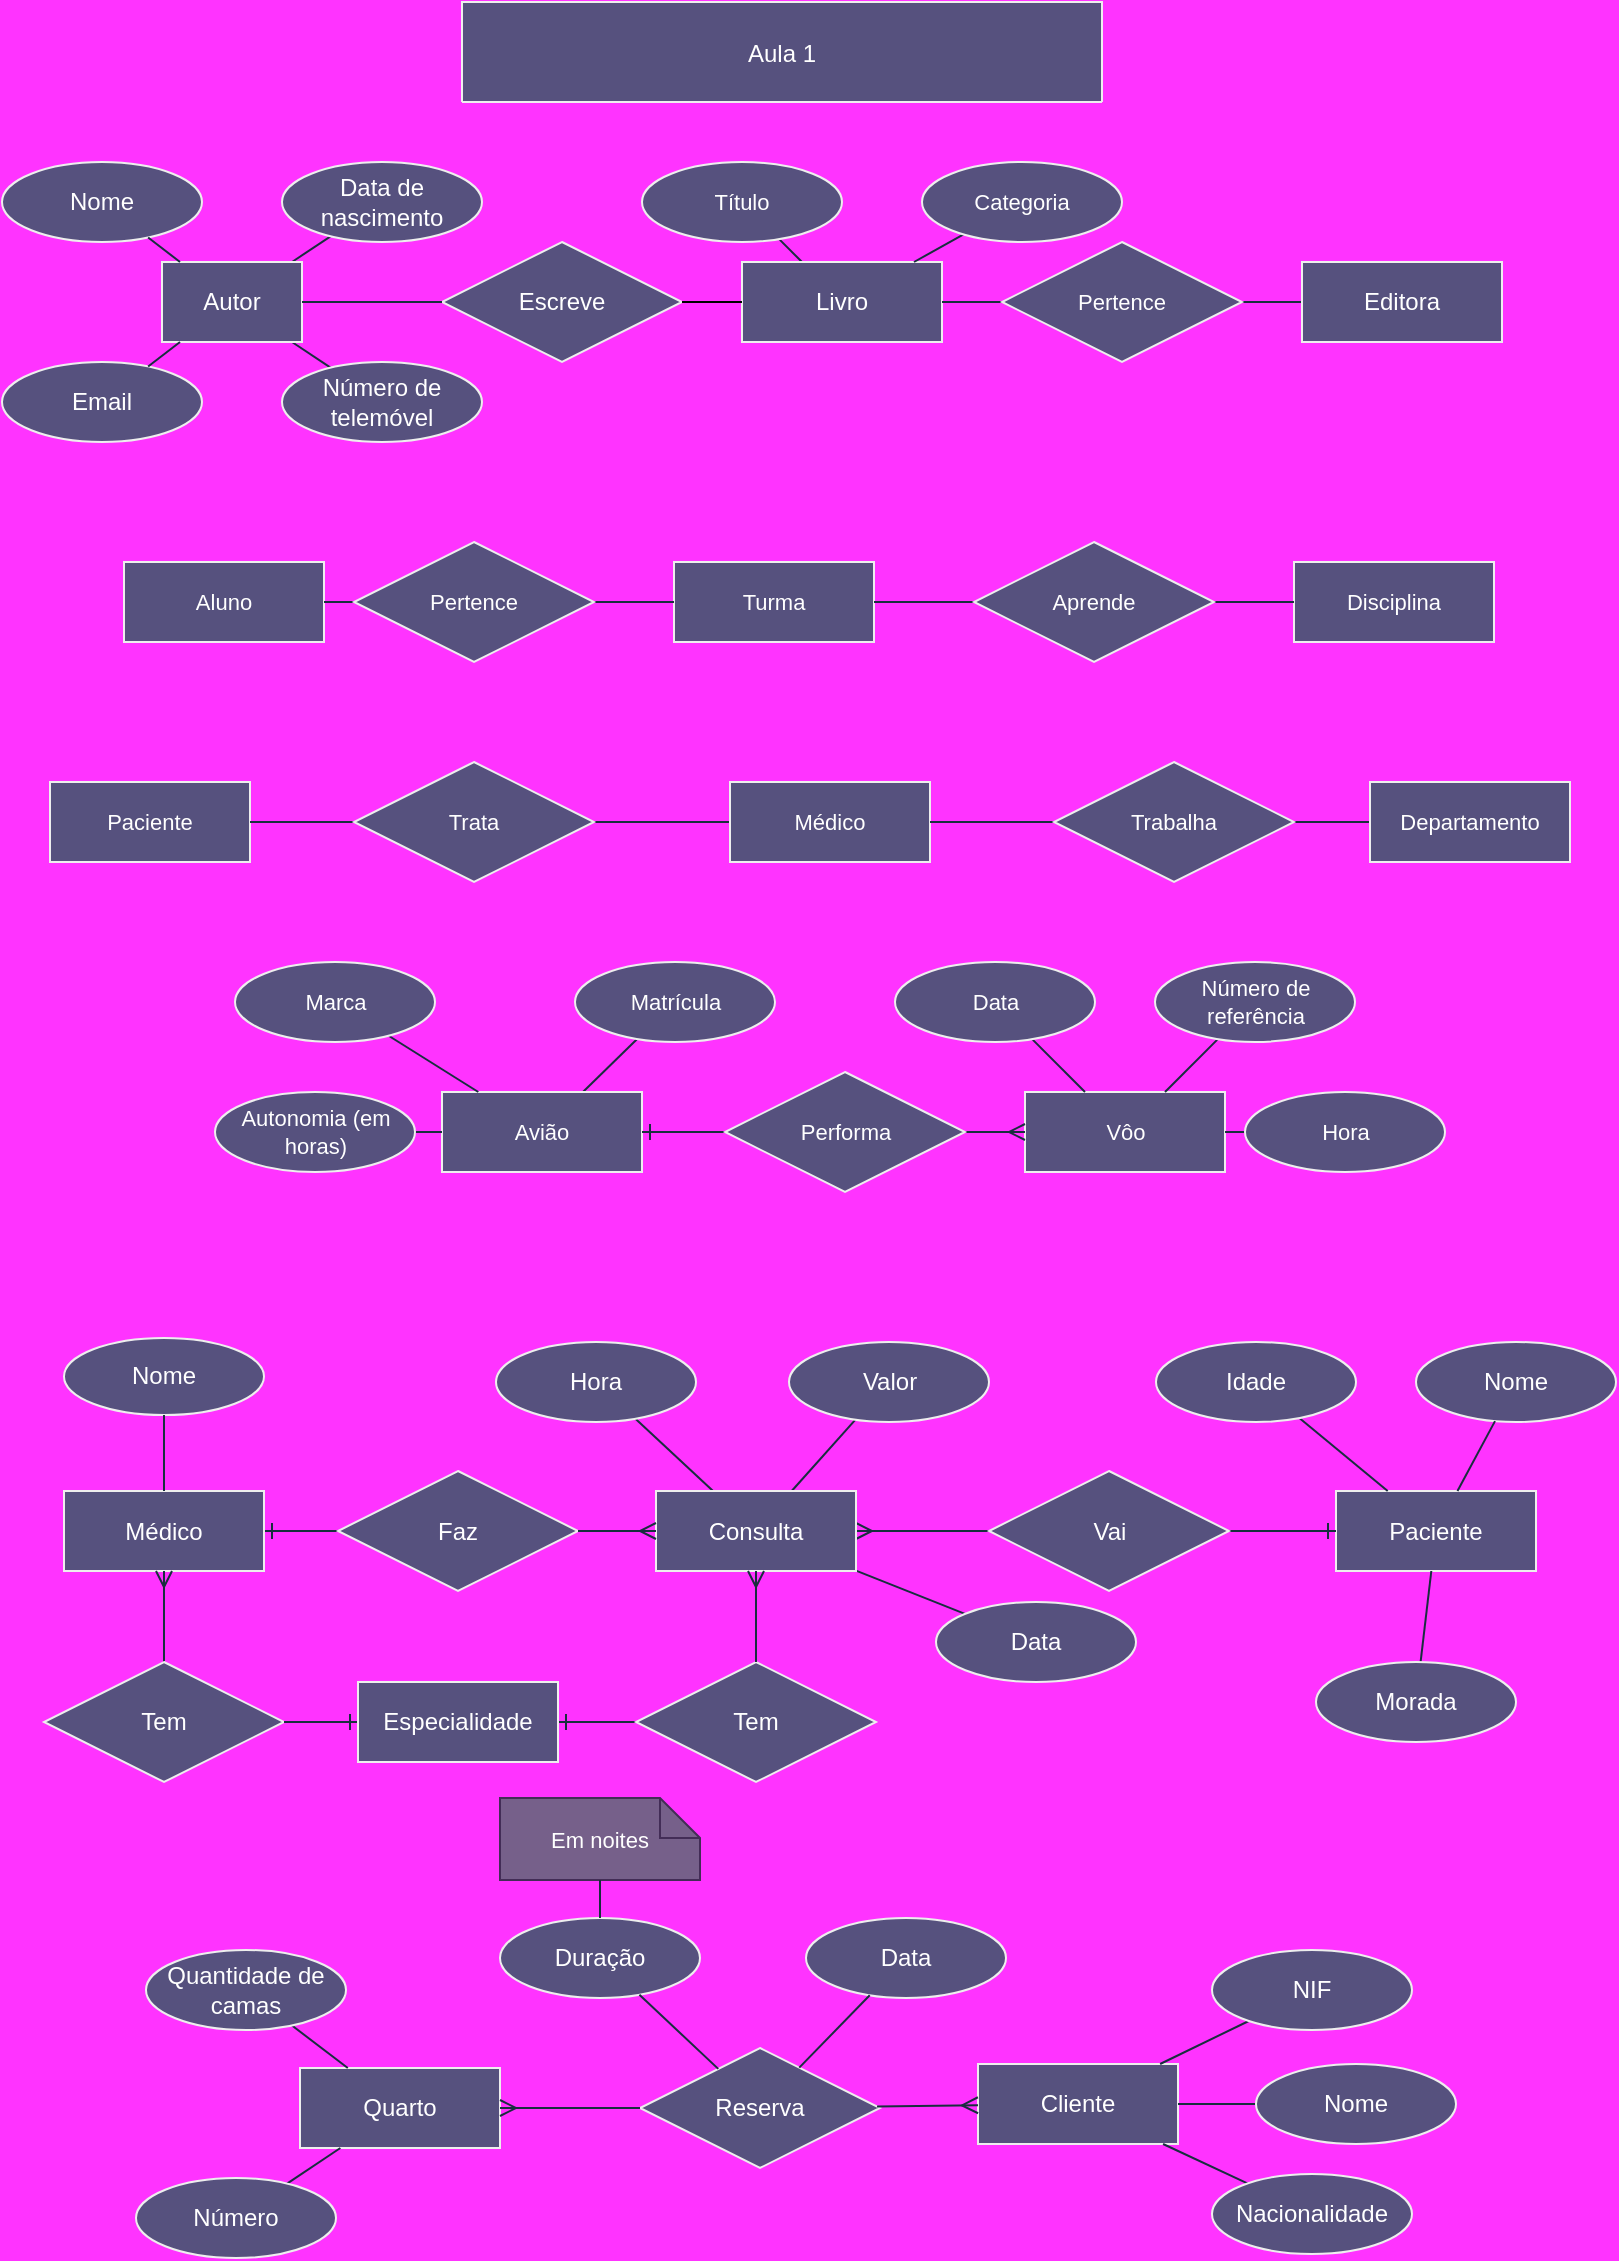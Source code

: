 <mxfile version="26.0.5" pages="2">
  <diagram name="Página-1" id="xDlylaujTgKgD2GHpeuu">
    <mxGraphModel dx="1886" dy="828" grid="0" gridSize="10" guides="1" tooltips="1" connect="1" arrows="1" fold="1" page="1" pageScale="1" pageWidth="827" pageHeight="1169" background="#FF33FF" math="0" shadow="0">
      <root>
        <mxCell id="0" />
        <mxCell id="1" parent="0" />
        <mxCell id="_ldT-Ky9Ip7e4IslxESC-2" value="Aula 1" style="shape=table;startSize=50;container=1;collapsible=0;childLayout=tableLayout;strokeColor=#EEEEEE;fontColor=#FFFFFF;fillColor=#56517E;movable=1;resizable=1;rotatable=1;deletable=1;editable=1;locked=0;connectable=1;labelBackgroundColor=none;" parent="1" vertex="1">
          <mxGeometry x="240" y="30" width="320" height="50" as="geometry" />
        </mxCell>
        <mxCell id="_ldT-Ky9Ip7e4IslxESC-3" value="" style="shape=tableRow;horizontal=0;startSize=0;swimlaneHead=0;swimlaneBody=0;strokeColor=#EEEEEE;top=0;left=0;bottom=0;right=0;collapsible=0;dropTarget=0;fillColor=none;points=[[0,0.5],[1,0.5]];portConstraint=eastwest;fontColor=#FFFFFF;labelBackgroundColor=none;" parent="_ldT-Ky9Ip7e4IslxESC-2" vertex="1" visible="0">
          <mxGeometry y="50" width="320" height="20" as="geometry" />
        </mxCell>
        <mxCell id="_ldT-Ky9Ip7e4IslxESC-4" value="" style="shape=partialRectangle;html=1;whiteSpace=wrap;connectable=0;strokeColor=#EEEEEE;overflow=hidden;fillColor=none;top=0;left=0;bottom=0;right=0;pointerEvents=1;fontColor=#FFFFFF;labelBackgroundColor=none;" parent="_ldT-Ky9Ip7e4IslxESC-3" vertex="1">
          <mxGeometry width="17" height="20" as="geometry">
            <mxRectangle width="17" height="20" as="alternateBounds" />
          </mxGeometry>
        </mxCell>
        <mxCell id="_ldT-Ky9Ip7e4IslxESC-5" value="" style="shape=partialRectangle;html=1;whiteSpace=wrap;connectable=0;strokeColor=#EEEEEE;overflow=hidden;fillColor=none;top=0;left=0;bottom=0;right=0;pointerEvents=1;fontColor=#FFFFFF;labelBackgroundColor=none;" parent="_ldT-Ky9Ip7e4IslxESC-3" vertex="1">
          <mxGeometry x="17" width="17" height="20" as="geometry">
            <mxRectangle width="17" height="20" as="alternateBounds" />
          </mxGeometry>
        </mxCell>
        <mxCell id="_ldT-Ky9Ip7e4IslxESC-6" value="" style="shape=partialRectangle;html=1;whiteSpace=wrap;connectable=0;strokeColor=#EEEEEE;overflow=hidden;fillColor=none;top=0;left=0;bottom=0;right=0;pointerEvents=1;fontColor=#FFFFFF;labelBackgroundColor=none;" parent="_ldT-Ky9Ip7e4IslxESC-3" vertex="1">
          <mxGeometry x="34" width="18" height="20" as="geometry">
            <mxRectangle width="18" height="20" as="alternateBounds" />
          </mxGeometry>
        </mxCell>
        <mxCell id="_ldT-Ky9Ip7e4IslxESC-7" value="" style="shape=partialRectangle;html=1;whiteSpace=wrap;connectable=0;strokeColor=#EEEEEE;overflow=hidden;fillColor=none;top=0;left=0;bottom=0;right=0;pointerEvents=1;fontColor=#FFFFFF;labelBackgroundColor=none;" parent="_ldT-Ky9Ip7e4IslxESC-3" vertex="1">
          <mxGeometry x="52" width="16" height="20" as="geometry">
            <mxRectangle width="16" height="20" as="alternateBounds" />
          </mxGeometry>
        </mxCell>
        <mxCell id="_ldT-Ky9Ip7e4IslxESC-8" value="" style="shape=partialRectangle;html=1;whiteSpace=wrap;connectable=0;strokeColor=#EEEEEE;overflow=hidden;fillColor=none;top=0;left=0;bottom=0;right=0;pointerEvents=1;fontColor=#FFFFFF;labelBackgroundColor=none;" parent="_ldT-Ky9Ip7e4IslxESC-3" vertex="1">
          <mxGeometry x="68" width="18" height="20" as="geometry">
            <mxRectangle width="18" height="20" as="alternateBounds" />
          </mxGeometry>
        </mxCell>
        <mxCell id="_ldT-Ky9Ip7e4IslxESC-9" value="" style="shape=partialRectangle;html=1;whiteSpace=wrap;connectable=0;strokeColor=#EEEEEE;overflow=hidden;fillColor=none;top=0;left=0;bottom=0;right=0;pointerEvents=1;fontColor=#FFFFFF;labelBackgroundColor=none;" parent="_ldT-Ky9Ip7e4IslxESC-3" vertex="1">
          <mxGeometry x="86" width="16" height="20" as="geometry">
            <mxRectangle width="16" height="20" as="alternateBounds" />
          </mxGeometry>
        </mxCell>
        <mxCell id="_ldT-Ky9Ip7e4IslxESC-10" value="" style="shape=partialRectangle;html=1;whiteSpace=wrap;connectable=0;strokeColor=#EEEEEE;overflow=hidden;fillColor=none;top=0;left=0;bottom=0;right=0;pointerEvents=1;fontColor=#FFFFFF;labelBackgroundColor=none;" parent="_ldT-Ky9Ip7e4IslxESC-3" vertex="1">
          <mxGeometry x="102" width="19" height="20" as="geometry">
            <mxRectangle width="19" height="20" as="alternateBounds" />
          </mxGeometry>
        </mxCell>
        <mxCell id="_ldT-Ky9Ip7e4IslxESC-11" value="" style="shape=partialRectangle;html=1;whiteSpace=wrap;connectable=0;strokeColor=#EEEEEE;overflow=hidden;fillColor=none;top=0;left=0;bottom=0;right=0;pointerEvents=1;fontColor=#FFFFFF;labelBackgroundColor=none;" parent="_ldT-Ky9Ip7e4IslxESC-3" vertex="1">
          <mxGeometry x="121" width="17" height="20" as="geometry">
            <mxRectangle width="17" height="20" as="alternateBounds" />
          </mxGeometry>
        </mxCell>
        <mxCell id="_ldT-Ky9Ip7e4IslxESC-12" value="" style="shape=partialRectangle;html=1;whiteSpace=wrap;connectable=0;strokeColor=#EEEEEE;overflow=hidden;fillColor=none;top=0;left=0;bottom=0;right=0;pointerEvents=1;fontColor=#FFFFFF;labelBackgroundColor=none;" parent="_ldT-Ky9Ip7e4IslxESC-3" vertex="1">
          <mxGeometry x="138" width="17" height="20" as="geometry">
            <mxRectangle width="17" height="20" as="alternateBounds" />
          </mxGeometry>
        </mxCell>
        <mxCell id="_ldT-Ky9Ip7e4IslxESC-13" value="" style="shape=partialRectangle;html=1;whiteSpace=wrap;connectable=0;strokeColor=#EEEEEE;overflow=hidden;fillColor=none;top=0;left=0;bottom=0;right=0;pointerEvents=1;fontColor=#FFFFFF;labelBackgroundColor=none;" parent="_ldT-Ky9Ip7e4IslxESC-3" vertex="1">
          <mxGeometry x="155" width="25" height="20" as="geometry">
            <mxRectangle width="25" height="20" as="alternateBounds" />
          </mxGeometry>
        </mxCell>
        <mxCell id="_ldT-Ky9Ip7e4IslxESC-14" value="" style="shape=partialRectangle;html=1;whiteSpace=wrap;connectable=0;strokeColor=#EEEEEE;overflow=hidden;fillColor=none;top=0;left=0;bottom=0;right=0;pointerEvents=1;fontColor=#FFFFFF;labelBackgroundColor=none;" parent="_ldT-Ky9Ip7e4IslxESC-3" vertex="1">
          <mxGeometry x="180" width="9" height="20" as="geometry">
            <mxRectangle width="9" height="20" as="alternateBounds" />
          </mxGeometry>
        </mxCell>
        <mxCell id="_ldT-Ky9Ip7e4IslxESC-15" value="" style="shape=partialRectangle;html=1;whiteSpace=wrap;connectable=0;strokeColor=#EEEEEE;overflow=hidden;fillColor=none;top=0;left=0;bottom=0;right=0;pointerEvents=1;fontColor=#FFFFFF;labelBackgroundColor=none;" parent="_ldT-Ky9Ip7e4IslxESC-3" vertex="1">
          <mxGeometry x="189" width="18" height="20" as="geometry">
            <mxRectangle width="18" height="20" as="alternateBounds" />
          </mxGeometry>
        </mxCell>
        <mxCell id="_ldT-Ky9Ip7e4IslxESC-16" value="" style="shape=partialRectangle;html=1;whiteSpace=wrap;connectable=0;strokeColor=#EEEEEE;overflow=hidden;fillColor=none;top=0;left=0;bottom=0;right=0;pointerEvents=1;fontColor=#FFFFFF;labelBackgroundColor=none;" parent="_ldT-Ky9Ip7e4IslxESC-3" vertex="1">
          <mxGeometry x="207" width="16" height="20" as="geometry">
            <mxRectangle width="16" height="20" as="alternateBounds" />
          </mxGeometry>
        </mxCell>
        <mxCell id="_ldT-Ky9Ip7e4IslxESC-17" value="" style="shape=partialRectangle;html=1;whiteSpace=wrap;connectable=0;strokeColor=#EEEEEE;overflow=hidden;fillColor=none;top=0;left=0;bottom=0;right=0;pointerEvents=1;fontColor=#FFFFFF;labelBackgroundColor=none;" parent="_ldT-Ky9Ip7e4IslxESC-3" vertex="1">
          <mxGeometry x="223" width="18" height="20" as="geometry">
            <mxRectangle width="18" height="20" as="alternateBounds" />
          </mxGeometry>
        </mxCell>
        <mxCell id="_ldT-Ky9Ip7e4IslxESC-18" value="" style="shape=partialRectangle;html=1;whiteSpace=wrap;connectable=0;strokeColor=#EEEEEE;overflow=hidden;fillColor=none;top=0;left=0;bottom=0;right=0;pointerEvents=1;fontColor=#FFFFFF;labelBackgroundColor=none;" parent="_ldT-Ky9Ip7e4IslxESC-3" vertex="1">
          <mxGeometry x="241" width="16" height="20" as="geometry">
            <mxRectangle width="16" height="20" as="alternateBounds" />
          </mxGeometry>
        </mxCell>
        <mxCell id="_ldT-Ky9Ip7e4IslxESC-19" value="" style="shape=partialRectangle;html=1;whiteSpace=wrap;connectable=0;strokeColor=#EEEEEE;overflow=hidden;fillColor=none;top=0;left=0;bottom=0;right=0;pointerEvents=1;fontColor=#FFFFFF;labelBackgroundColor=none;" parent="_ldT-Ky9Ip7e4IslxESC-3" vertex="1">
          <mxGeometry x="257" width="18" height="20" as="geometry">
            <mxRectangle width="18" height="20" as="alternateBounds" />
          </mxGeometry>
        </mxCell>
        <mxCell id="_ldT-Ky9Ip7e4IslxESC-20" value="" style="shape=partialRectangle;html=1;whiteSpace=wrap;connectable=0;strokeColor=#EEEEEE;overflow=hidden;fillColor=none;top=0;left=0;bottom=0;right=0;pointerEvents=1;fontColor=#FFFFFF;labelBackgroundColor=none;" parent="_ldT-Ky9Ip7e4IslxESC-3" vertex="1">
          <mxGeometry x="275" width="17" height="20" as="geometry">
            <mxRectangle width="17" height="20" as="alternateBounds" />
          </mxGeometry>
        </mxCell>
        <mxCell id="_ldT-Ky9Ip7e4IslxESC-21" value="" style="shape=partialRectangle;html=1;whiteSpace=wrap;connectable=0;strokeColor=#EEEEEE;overflow=hidden;fillColor=none;top=0;left=0;bottom=0;right=0;pointerEvents=1;fontColor=#FFFFFF;labelBackgroundColor=none;" parent="_ldT-Ky9Ip7e4IslxESC-3" vertex="1">
          <mxGeometry x="292" width="28" height="20" as="geometry">
            <mxRectangle width="28" height="20" as="alternateBounds" />
          </mxGeometry>
        </mxCell>
        <mxCell id="_ldT-Ky9Ip7e4IslxESC-36" value="" style="rounded=0;orthogonalLoop=1;jettySize=auto;html=1;strokeColor=#182E3E;endArrow=none;endFill=0;labelBackgroundColor=none;fontColor=default;" parent="1" source="_ldT-Ky9Ip7e4IslxESC-22" target="_ldT-Ky9Ip7e4IslxESC-35" edge="1">
          <mxGeometry relative="1" as="geometry" />
        </mxCell>
        <mxCell id="_ldT-Ky9Ip7e4IslxESC-38" value="" style="edgeStyle=none;shape=connector;rounded=0;orthogonalLoop=1;jettySize=auto;html=1;strokeColor=#182E3E;align=center;verticalAlign=middle;fontFamily=Helvetica;fontSize=11;fontColor=default;labelBackgroundColor=none;endArrow=none;endFill=0;" parent="1" source="_ldT-Ky9Ip7e4IslxESC-22" target="_ldT-Ky9Ip7e4IslxESC-40" edge="1">
          <mxGeometry relative="1" as="geometry">
            <mxPoint x="163" y="271" as="targetPoint" />
          </mxGeometry>
        </mxCell>
        <mxCell id="_ldT-Ky9Ip7e4IslxESC-22" value="Autor" style="whiteSpace=wrap;html=1;align=center;strokeColor=#EEEEEE;fontColor=#FFFFFF;fillColor=#56517E;rotation=0;labelBackgroundColor=none;" parent="1" vertex="1">
          <mxGeometry x="90" y="160" width="70" height="40" as="geometry" />
        </mxCell>
        <mxCell id="_ldT-Ky9Ip7e4IslxESC-25" value="Escreve" style="shape=rhombus;perimeter=rhombusPerimeter;whiteSpace=wrap;html=1;align=center;strokeColor=#EEEEEE;fontColor=#FFFFFF;fillColor=#56517E;labelBackgroundColor=none;" parent="1" vertex="1">
          <mxGeometry x="230" y="150" width="120" height="60" as="geometry" />
        </mxCell>
        <mxCell id="_ldT-Ky9Ip7e4IslxESC-26" value="Nome" style="ellipse;whiteSpace=wrap;html=1;align=center;strokeColor=#EEEEEE;fontColor=#FFFFFF;fillColor=#56517E;labelBackgroundColor=none;" parent="1" vertex="1">
          <mxGeometry x="10" y="110" width="100" height="40" as="geometry" />
        </mxCell>
        <mxCell id="_ldT-Ky9Ip7e4IslxESC-42" value="" style="rounded=0;orthogonalLoop=1;jettySize=auto;html=1;strokeColor=#182E3E;endArrow=none;endFill=0;labelBackgroundColor=none;fontColor=default;" parent="1" source="_ldT-Ky9Ip7e4IslxESC-27" target="_ldT-Ky9Ip7e4IslxESC-41" edge="1">
          <mxGeometry relative="1" as="geometry" />
        </mxCell>
        <mxCell id="_ldT-Ky9Ip7e4IslxESC-27" value="Livro" style="whiteSpace=wrap;html=1;align=center;strokeColor=#EEEEEE;fontColor=#FFFFFF;fillColor=#56517E;labelBackgroundColor=none;" parent="1" vertex="1">
          <mxGeometry x="380" y="160" width="100" height="40" as="geometry" />
        </mxCell>
        <mxCell id="_ldT-Ky9Ip7e4IslxESC-29" value="" style="endArrow=none;html=1;rounded=0;strokeColor=#182E3E;labelBackgroundColor=none;fontColor=default;" parent="1" source="_ldT-Ky9Ip7e4IslxESC-22" target="_ldT-Ky9Ip7e4IslxESC-26" edge="1">
          <mxGeometry relative="1" as="geometry">
            <mxPoint x="360" y="270" as="sourcePoint" />
            <mxPoint x="520" y="270" as="targetPoint" />
          </mxGeometry>
        </mxCell>
        <mxCell id="_ldT-Ky9Ip7e4IslxESC-30" value="" style="endArrow=none;html=1;rounded=0;labelBackgroundColor=none;fontColor=default;" parent="1" source="_ldT-Ky9Ip7e4IslxESC-25" target="_ldT-Ky9Ip7e4IslxESC-27" edge="1">
          <mxGeometry relative="1" as="geometry">
            <mxPoint x="360" y="270" as="sourcePoint" />
            <mxPoint x="520" y="270" as="targetPoint" />
          </mxGeometry>
        </mxCell>
        <mxCell id="_ldT-Ky9Ip7e4IslxESC-31" value="" style="endArrow=none;html=1;rounded=0;strokeColor=#182E3E;labelBackgroundColor=none;fontColor=default;" parent="1" source="_ldT-Ky9Ip7e4IslxESC-22" target="_ldT-Ky9Ip7e4IslxESC-25" edge="1">
          <mxGeometry relative="1" as="geometry">
            <mxPoint x="360" y="270" as="sourcePoint" />
            <mxPoint x="520" y="270" as="targetPoint" />
          </mxGeometry>
        </mxCell>
        <mxCell id="_ldT-Ky9Ip7e4IslxESC-32" value="Email" style="ellipse;whiteSpace=wrap;html=1;align=center;strokeColor=#EEEEEE;fontColor=#FFFFFF;fillColor=#56517E;labelBackgroundColor=none;" parent="1" vertex="1">
          <mxGeometry x="10" y="210" width="100" height="40" as="geometry" />
        </mxCell>
        <mxCell id="_ldT-Ky9Ip7e4IslxESC-34" value="" style="endArrow=none;html=1;rounded=0;strokeColor=#182E3E;labelBackgroundColor=none;fontColor=default;" parent="1" source="_ldT-Ky9Ip7e4IslxESC-22" target="_ldT-Ky9Ip7e4IslxESC-32" edge="1">
          <mxGeometry relative="1" as="geometry">
            <mxPoint x="360" y="270" as="sourcePoint" />
            <mxPoint x="520" y="270" as="targetPoint" />
          </mxGeometry>
        </mxCell>
        <mxCell id="_ldT-Ky9Ip7e4IslxESC-35" value="Data de nascimento" style="ellipse;whiteSpace=wrap;html=1;align=center;strokeColor=#EEEEEE;fontColor=#FFFFFF;fillColor=#56517E;labelBackgroundColor=none;" parent="1" vertex="1">
          <mxGeometry x="150" y="110" width="100" height="40" as="geometry" />
        </mxCell>
        <mxCell id="_ldT-Ky9Ip7e4IslxESC-40" value="Número de telemóvel" style="ellipse;whiteSpace=wrap;html=1;align=center;strokeColor=#EEEEEE;fontColor=#FFFFFF;fillColor=#56517E;labelBackgroundColor=none;" parent="1" vertex="1">
          <mxGeometry x="150" y="210" width="100" height="40" as="geometry" />
        </mxCell>
        <mxCell id="_ldT-Ky9Ip7e4IslxESC-41" value="Título" style="ellipse;whiteSpace=wrap;html=1;align=center;strokeColor=#EEEEEE;fontFamily=Helvetica;fontSize=11;fontColor=#FFFFFF;labelBackgroundColor=none;fillColor=#56517E;" parent="1" vertex="1">
          <mxGeometry x="330" y="110" width="100" height="40" as="geometry" />
        </mxCell>
        <mxCell id="_ldT-Ky9Ip7e4IslxESC-44" value="" style="rounded=0;orthogonalLoop=1;jettySize=auto;html=1;strokeColor=#182E3E;endArrow=none;endFill=0;labelBackgroundColor=none;fontColor=default;" parent="1" source="_ldT-Ky9Ip7e4IslxESC-46" target="_ldT-Ky9Ip7e4IslxESC-27" edge="1">
          <mxGeometry relative="1" as="geometry" />
        </mxCell>
        <mxCell id="_ldT-Ky9Ip7e4IslxESC-47" value="" style="edgeStyle=none;shape=connector;rounded=0;orthogonalLoop=1;jettySize=auto;html=1;strokeColor=#182E3E;align=center;verticalAlign=middle;fontFamily=Helvetica;fontSize=11;fontColor=default;labelBackgroundColor=none;endArrow=none;endFill=0;" parent="1" source="_ldT-Ky9Ip7e4IslxESC-43" target="_ldT-Ky9Ip7e4IslxESC-46" edge="1">
          <mxGeometry relative="1" as="geometry" />
        </mxCell>
        <mxCell id="_ldT-Ky9Ip7e4IslxESC-43" value="Editora" style="whiteSpace=wrap;html=1;align=center;strokeColor=#EEEEEE;fontColor=#FFFFFF;fillColor=#56517E;labelBackgroundColor=none;" parent="1" vertex="1">
          <mxGeometry x="660" y="160" width="100" height="40" as="geometry" />
        </mxCell>
        <mxCell id="_ldT-Ky9Ip7e4IslxESC-46" value="Pertence" style="shape=rhombus;perimeter=rhombusPerimeter;whiteSpace=wrap;html=1;align=center;strokeColor=#EEEEEE;fontFamily=Helvetica;fontSize=11;fontColor=#FFFFFF;labelBackgroundColor=none;fillColor=#56517E;" parent="1" vertex="1">
          <mxGeometry x="510" y="150" width="120" height="60" as="geometry" />
        </mxCell>
        <mxCell id="_ldT-Ky9Ip7e4IslxESC-49" value="" style="edgeStyle=none;shape=connector;rounded=0;orthogonalLoop=1;jettySize=auto;html=1;strokeColor=#182E3E;align=center;verticalAlign=middle;fontFamily=Helvetica;fontSize=11;fontColor=default;labelBackgroundColor=none;endArrow=none;endFill=0;" parent="1" source="_ldT-Ky9Ip7e4IslxESC-48" target="_ldT-Ky9Ip7e4IslxESC-27" edge="1">
          <mxGeometry relative="1" as="geometry" />
        </mxCell>
        <mxCell id="_ldT-Ky9Ip7e4IslxESC-48" value="Categoria" style="ellipse;whiteSpace=wrap;html=1;align=center;strokeColor=#EEEEEE;verticalAlign=middle;fontFamily=Helvetica;fontSize=11;fontColor=#FFFFFF;labelBackgroundColor=none;fillColor=#56517E;" parent="1" vertex="1">
          <mxGeometry x="470" y="110" width="100" height="40" as="geometry" />
        </mxCell>
        <mxCell id="_ldT-Ky9Ip7e4IslxESC-50" value="Aluno" style="whiteSpace=wrap;html=1;align=center;strokeColor=#EEEEEE;verticalAlign=middle;fontFamily=Helvetica;fontSize=11;fontColor=#FFFFFF;labelBackgroundColor=none;fillColor=#56517E;" parent="1" vertex="1">
          <mxGeometry x="71" y="310" width="100" height="40" as="geometry" />
        </mxCell>
        <mxCell id="_ldT-Ky9Ip7e4IslxESC-51" value="Turma" style="whiteSpace=wrap;html=1;align=center;strokeColor=#EEEEEE;verticalAlign=middle;fontFamily=Helvetica;fontSize=11;fontColor=#FFFFFF;labelBackgroundColor=none;fillColor=#56517E;" parent="1" vertex="1">
          <mxGeometry x="346" y="310" width="100" height="40" as="geometry" />
        </mxCell>
        <mxCell id="_ldT-Ky9Ip7e4IslxESC-52" value="Disciplina" style="whiteSpace=wrap;html=1;align=center;strokeColor=#EEEEEE;verticalAlign=middle;fontFamily=Helvetica;fontSize=11;fontColor=#FFFFFF;labelBackgroundColor=none;fillColor=#56517E;" parent="1" vertex="1">
          <mxGeometry x="656" y="310" width="100" height="40" as="geometry" />
        </mxCell>
        <mxCell id="_ldT-Ky9Ip7e4IslxESC-54" value="" style="edgeStyle=none;shape=connector;rounded=0;orthogonalLoop=1;jettySize=auto;html=1;strokeColor=#182E3E;align=center;verticalAlign=middle;fontFamily=Helvetica;fontSize=11;fontColor=default;labelBackgroundColor=none;endArrow=none;endFill=0;" parent="1" source="_ldT-Ky9Ip7e4IslxESC-53" target="_ldT-Ky9Ip7e4IslxESC-50" edge="1">
          <mxGeometry relative="1" as="geometry">
            <mxPoint x="181" y="330" as="sourcePoint" />
          </mxGeometry>
        </mxCell>
        <mxCell id="_ldT-Ky9Ip7e4IslxESC-55" value="" style="edgeStyle=none;shape=connector;rounded=0;orthogonalLoop=1;jettySize=auto;html=1;strokeColor=#182E3E;align=center;verticalAlign=middle;fontFamily=Helvetica;fontSize=11;fontColor=default;labelBackgroundColor=none;endArrow=none;endFill=0;" parent="1" target="_ldT-Ky9Ip7e4IslxESC-51" edge="1">
          <mxGeometry relative="1" as="geometry">
            <mxPoint x="301" y="330" as="sourcePoint" />
          </mxGeometry>
        </mxCell>
        <mxCell id="_ldT-Ky9Ip7e4IslxESC-53" value="Pertence" style="shape=rhombus;perimeter=rhombusPerimeter;whiteSpace=wrap;html=1;align=center;strokeColor=#EEEEEE;verticalAlign=middle;fontFamily=Helvetica;fontSize=11;fontColor=#FFFFFF;labelBackgroundColor=none;fillColor=#56517E;" parent="1" vertex="1">
          <mxGeometry x="186" y="300" width="120" height="60" as="geometry" />
        </mxCell>
        <mxCell id="_ldT-Ky9Ip7e4IslxESC-58" value="" style="edgeStyle=none;shape=connector;rounded=0;orthogonalLoop=1;jettySize=auto;html=1;strokeColor=#182E3E;align=center;verticalAlign=middle;fontFamily=Helvetica;fontSize=11;fontColor=default;labelBackgroundColor=none;endArrow=none;endFill=0;" parent="1" source="_ldT-Ky9Ip7e4IslxESC-57" target="_ldT-Ky9Ip7e4IslxESC-51" edge="1">
          <mxGeometry relative="1" as="geometry">
            <mxPoint x="511" y="330" as="sourcePoint" />
          </mxGeometry>
        </mxCell>
        <mxCell id="_ldT-Ky9Ip7e4IslxESC-59" value="" style="edgeStyle=none;shape=connector;rounded=0;orthogonalLoop=1;jettySize=auto;html=1;strokeColor=#182E3E;align=center;verticalAlign=middle;fontFamily=Helvetica;fontSize=11;fontColor=default;labelBackgroundColor=none;endArrow=none;endFill=0;" parent="1" source="_ldT-Ky9Ip7e4IslxESC-57" target="_ldT-Ky9Ip7e4IslxESC-52" edge="1">
          <mxGeometry relative="1" as="geometry">
            <mxPoint x="631" y="330" as="sourcePoint" />
          </mxGeometry>
        </mxCell>
        <mxCell id="_ldT-Ky9Ip7e4IslxESC-57" value="Aprende" style="shape=rhombus;perimeter=rhombusPerimeter;whiteSpace=wrap;html=1;align=center;strokeColor=#EEEEEE;verticalAlign=middle;fontFamily=Helvetica;fontSize=11;fontColor=#FFFFFF;labelBackgroundColor=none;fillColor=#56517E;" parent="1" vertex="1">
          <mxGeometry x="496" y="300" width="120" height="60" as="geometry" />
        </mxCell>
        <mxCell id="_ldT-Ky9Ip7e4IslxESC-60" value="Paciente" style="whiteSpace=wrap;html=1;align=center;strokeColor=#EEEEEE;verticalAlign=middle;fontFamily=Helvetica;fontSize=11;fontColor=#FFFFFF;labelBackgroundColor=none;fillColor=#56517E;" parent="1" vertex="1">
          <mxGeometry x="34" y="420" width="100" height="40" as="geometry" />
        </mxCell>
        <mxCell id="_ldT-Ky9Ip7e4IslxESC-65" value="" style="edgeStyle=none;shape=connector;rounded=0;orthogonalLoop=1;jettySize=auto;html=1;strokeColor=#182E3E;align=center;verticalAlign=middle;fontFamily=Helvetica;fontSize=11;fontColor=default;labelBackgroundColor=none;endArrow=none;endFill=0;" parent="1" source="_ldT-Ky9Ip7e4IslxESC-61" target="_ldT-Ky9Ip7e4IslxESC-62" edge="1">
          <mxGeometry relative="1" as="geometry">
            <mxPoint x="324" y="440" as="sourcePoint" />
          </mxGeometry>
        </mxCell>
        <mxCell id="_ldT-Ky9Ip7e4IslxESC-66" value="" style="edgeStyle=none;shape=connector;rounded=0;orthogonalLoop=1;jettySize=auto;html=1;strokeColor=#182E3E;align=center;verticalAlign=middle;fontFamily=Helvetica;fontSize=11;fontColor=default;labelBackgroundColor=none;endArrow=none;endFill=0;" parent="1" source="_ldT-Ky9Ip7e4IslxESC-61" target="_ldT-Ky9Ip7e4IslxESC-60" edge="1">
          <mxGeometry relative="1" as="geometry">
            <mxPoint x="204" y="440" as="sourcePoint" />
          </mxGeometry>
        </mxCell>
        <mxCell id="_ldT-Ky9Ip7e4IslxESC-61" value="Trata" style="shape=rhombus;perimeter=rhombusPerimeter;whiteSpace=wrap;html=1;align=center;strokeColor=#EEEEEE;verticalAlign=middle;fontFamily=Helvetica;fontSize=11;fontColor=#FFFFFF;labelBackgroundColor=none;fillColor=#56517E;" parent="1" vertex="1">
          <mxGeometry x="186" y="410" width="120" height="60" as="geometry" />
        </mxCell>
        <mxCell id="_ldT-Ky9Ip7e4IslxESC-62" value="Médico" style="whiteSpace=wrap;html=1;align=center;strokeColor=#EEEEEE;verticalAlign=middle;fontFamily=Helvetica;fontSize=11;fontColor=#FFFFFF;labelBackgroundColor=none;fillColor=#56517E;" parent="1" vertex="1">
          <mxGeometry x="374" y="420" width="100" height="40" as="geometry" />
        </mxCell>
        <mxCell id="_ldT-Ky9Ip7e4IslxESC-67" value="" style="edgeStyle=none;shape=connector;rounded=0;orthogonalLoop=1;jettySize=auto;html=1;strokeColor=#182E3E;align=center;verticalAlign=middle;fontFamily=Helvetica;fontSize=11;fontColor=default;labelBackgroundColor=none;endArrow=none;endFill=0;" parent="1" source="_ldT-Ky9Ip7e4IslxESC-63" target="_ldT-Ky9Ip7e4IslxESC-62" edge="1">
          <mxGeometry relative="1" as="geometry">
            <mxPoint x="524" y="440" as="sourcePoint" />
          </mxGeometry>
        </mxCell>
        <mxCell id="_ldT-Ky9Ip7e4IslxESC-68" value="" style="edgeStyle=none;shape=connector;rounded=0;orthogonalLoop=1;jettySize=auto;html=1;strokeColor=#182E3E;align=center;verticalAlign=middle;fontFamily=Helvetica;fontSize=11;fontColor=default;labelBackgroundColor=none;endArrow=none;endFill=0;" parent="1" source="_ldT-Ky9Ip7e4IslxESC-63" target="_ldT-Ky9Ip7e4IslxESC-64" edge="1">
          <mxGeometry relative="1" as="geometry">
            <mxPoint x="644" y="440" as="sourcePoint" />
          </mxGeometry>
        </mxCell>
        <mxCell id="_ldT-Ky9Ip7e4IslxESC-63" value="Trabalha" style="shape=rhombus;perimeter=rhombusPerimeter;whiteSpace=wrap;html=1;align=center;strokeColor=#EEEEEE;verticalAlign=middle;fontFamily=Helvetica;fontSize=11;fontColor=#FFFFFF;labelBackgroundColor=none;fillColor=#56517E;" parent="1" vertex="1">
          <mxGeometry x="536" y="410" width="120" height="60" as="geometry" />
        </mxCell>
        <mxCell id="_ldT-Ky9Ip7e4IslxESC-64" value="Departamento" style="whiteSpace=wrap;html=1;align=center;strokeColor=#EEEEEE;verticalAlign=middle;fontFamily=Helvetica;fontSize=11;fontColor=#FFFFFF;labelBackgroundColor=none;fillColor=#56517E;" parent="1" vertex="1">
          <mxGeometry x="694" y="420" width="100" height="40" as="geometry" />
        </mxCell>
        <mxCell id="_ldT-Ky9Ip7e4IslxESC-69" value="Vôo" style="whiteSpace=wrap;html=1;align=center;strokeColor=#EEEEEE;verticalAlign=middle;fontFamily=Helvetica;fontSize=11;fontColor=#FFFFFF;labelBackgroundColor=none;fillColor=#56517E;" parent="1" vertex="1">
          <mxGeometry x="521.5" y="575" width="100" height="40" as="geometry" />
        </mxCell>
        <mxCell id="_ldT-Ky9Ip7e4IslxESC-85" value="" style="edgeStyle=none;shape=connector;rounded=0;orthogonalLoop=1;jettySize=auto;html=1;strokeColor=#182E3E;align=center;verticalAlign=middle;fontFamily=Helvetica;fontSize=11;fontColor=default;labelBackgroundColor=none;endArrow=none;endFill=0;" parent="1" source="_ldT-Ky9Ip7e4IslxESC-70" target="_ldT-Ky9Ip7e4IslxESC-71" edge="1">
          <mxGeometry relative="1" as="geometry" />
        </mxCell>
        <mxCell id="_ldT-Ky9Ip7e4IslxESC-70" value="Matrícula" style="ellipse;whiteSpace=wrap;html=1;align=center;strokeColor=#EEEEEE;verticalAlign=middle;fontFamily=Helvetica;fontSize=11;fontColor=#FFFFFF;labelBackgroundColor=none;fillColor=#56517E;" parent="1" vertex="1">
          <mxGeometry x="296.5" y="510" width="100" height="40" as="geometry" />
        </mxCell>
        <mxCell id="_ldT-Ky9Ip7e4IslxESC-71" value="Avião" style="whiteSpace=wrap;html=1;align=center;strokeColor=#EEEEEE;verticalAlign=middle;fontFamily=Helvetica;fontSize=11;fontColor=#FFFFFF;labelBackgroundColor=none;fillColor=#56517E;" parent="1" vertex="1">
          <mxGeometry x="230" y="575" width="100" height="40" as="geometry" />
        </mxCell>
        <mxCell id="_ldT-Ky9Ip7e4IslxESC-73" value="" style="edgeStyle=none;shape=connector;rounded=0;orthogonalLoop=1;jettySize=auto;html=1;strokeColor=#182E3E;align=center;verticalAlign=middle;fontFamily=Helvetica;fontSize=11;fontColor=default;labelBackgroundColor=none;endArrow=none;endFill=0;startArrow=ERone;startFill=0;" parent="1" source="_ldT-Ky9Ip7e4IslxESC-71" target="_ldT-Ky9Ip7e4IslxESC-72" edge="1">
          <mxGeometry relative="1" as="geometry" />
        </mxCell>
        <mxCell id="RqFdxI-LGkWdY0zvhsHZ-23" value="" style="edgeLabel;html=1;align=center;verticalAlign=middle;resizable=0;points=[];strokeColor=#EEEEEE;fontColor=#FFFFFF;fillColor=#56517E;" parent="_ldT-Ky9Ip7e4IslxESC-73" vertex="1" connectable="0">
          <mxGeometry x="0.814" relative="1" as="geometry">
            <mxPoint as="offset" />
          </mxGeometry>
        </mxCell>
        <mxCell id="_ldT-Ky9Ip7e4IslxESC-74" value="" style="edgeStyle=none;shape=connector;rounded=0;orthogonalLoop=1;jettySize=auto;html=1;strokeColor=#182E3E;align=center;verticalAlign=middle;fontFamily=Helvetica;fontSize=11;fontColor=default;labelBackgroundColor=none;endArrow=ERmany;endFill=0;startArrow=none;startFill=0;" parent="1" source="_ldT-Ky9Ip7e4IslxESC-72" target="_ldT-Ky9Ip7e4IslxESC-69" edge="1">
          <mxGeometry relative="1" as="geometry" />
        </mxCell>
        <mxCell id="_ldT-Ky9Ip7e4IslxESC-72" value="Performa" style="shape=rhombus;perimeter=rhombusPerimeter;whiteSpace=wrap;html=1;align=center;strokeColor=#EEEEEE;verticalAlign=middle;fontFamily=Helvetica;fontSize=11;fontColor=#FFFFFF;labelBackgroundColor=none;fillColor=#56517E;" parent="1" vertex="1">
          <mxGeometry x="371.5" y="565" width="120" height="60" as="geometry" />
        </mxCell>
        <mxCell id="_ldT-Ky9Ip7e4IslxESC-84" value="" style="edgeStyle=none;shape=connector;rounded=0;orthogonalLoop=1;jettySize=auto;html=1;strokeColor=#182E3E;align=center;verticalAlign=middle;fontFamily=Helvetica;fontSize=11;fontColor=default;labelBackgroundColor=none;endArrow=none;endFill=0;" parent="1" source="_ldT-Ky9Ip7e4IslxESC-75" target="_ldT-Ky9Ip7e4IslxESC-71" edge="1">
          <mxGeometry relative="1" as="geometry" />
        </mxCell>
        <mxCell id="_ldT-Ky9Ip7e4IslxESC-75" value="Marca" style="ellipse;whiteSpace=wrap;html=1;align=center;strokeColor=#EEEEEE;verticalAlign=middle;fontFamily=Helvetica;fontSize=11;fontColor=#FFFFFF;labelBackgroundColor=none;fillColor=#56517E;" parent="1" vertex="1">
          <mxGeometry x="126.5" y="510" width="100" height="40" as="geometry" />
        </mxCell>
        <mxCell id="_ldT-Ky9Ip7e4IslxESC-83" value="" style="edgeStyle=none;shape=connector;rounded=0;orthogonalLoop=1;jettySize=auto;html=1;strokeColor=#182E3E;align=center;verticalAlign=middle;fontFamily=Helvetica;fontSize=11;fontColor=default;labelBackgroundColor=none;endArrow=none;endFill=0;" parent="1" source="_ldT-Ky9Ip7e4IslxESC-76" target="_ldT-Ky9Ip7e4IslxESC-71" edge="1">
          <mxGeometry relative="1" as="geometry" />
        </mxCell>
        <mxCell id="_ldT-Ky9Ip7e4IslxESC-76" value="Autonomia (em horas)" style="ellipse;whiteSpace=wrap;html=1;align=center;strokeColor=#EEEEEE;verticalAlign=middle;fontFamily=Helvetica;fontSize=11;fontColor=#FFFFFF;labelBackgroundColor=none;fillColor=#56517E;" parent="1" vertex="1">
          <mxGeometry x="116.5" y="575" width="100" height="40" as="geometry" />
        </mxCell>
        <mxCell id="_ldT-Ky9Ip7e4IslxESC-82" value="" style="edgeStyle=none;shape=connector;rounded=0;orthogonalLoop=1;jettySize=auto;html=1;strokeColor=#182E3E;align=center;verticalAlign=middle;fontFamily=Helvetica;fontSize=11;fontColor=default;labelBackgroundColor=none;endArrow=none;endFill=0;" parent="1" source="_ldT-Ky9Ip7e4IslxESC-77" target="_ldT-Ky9Ip7e4IslxESC-69" edge="1">
          <mxGeometry relative="1" as="geometry">
            <mxPoint x="646.5" y="595" as="sourcePoint" />
          </mxGeometry>
        </mxCell>
        <mxCell id="_ldT-Ky9Ip7e4IslxESC-77" value="Hora" style="ellipse;whiteSpace=wrap;html=1;align=center;strokeColor=#EEEEEE;verticalAlign=middle;fontFamily=Helvetica;fontSize=11;fontColor=#FFFFFF;labelBackgroundColor=none;fillColor=#56517E;" parent="1" vertex="1">
          <mxGeometry x="631.5" y="575" width="100" height="40" as="geometry" />
        </mxCell>
        <mxCell id="_ldT-Ky9Ip7e4IslxESC-81" value="" style="edgeStyle=none;shape=connector;rounded=0;orthogonalLoop=1;jettySize=auto;html=1;strokeColor=#182E3E;align=center;verticalAlign=middle;fontFamily=Helvetica;fontSize=11;fontColor=default;labelBackgroundColor=none;endArrow=none;endFill=0;" parent="1" source="_ldT-Ky9Ip7e4IslxESC-78" target="_ldT-Ky9Ip7e4IslxESC-69" edge="1">
          <mxGeometry relative="1" as="geometry" />
        </mxCell>
        <mxCell id="_ldT-Ky9Ip7e4IslxESC-78" value="Número de referência" style="ellipse;whiteSpace=wrap;html=1;align=center;strokeColor=#EEEEEE;verticalAlign=middle;fontFamily=Helvetica;fontSize=11;fontColor=#FFFFFF;labelBackgroundColor=none;fillColor=#56517E;" parent="1" vertex="1">
          <mxGeometry x="586.5" y="510" width="100" height="40" as="geometry" />
        </mxCell>
        <mxCell id="_ldT-Ky9Ip7e4IslxESC-80" value="" style="edgeStyle=none;shape=connector;rounded=0;orthogonalLoop=1;jettySize=auto;html=1;strokeColor=#182E3E;align=center;verticalAlign=middle;fontFamily=Helvetica;fontSize=11;fontColor=default;labelBackgroundColor=none;endArrow=none;endFill=0;" parent="1" source="_ldT-Ky9Ip7e4IslxESC-79" target="_ldT-Ky9Ip7e4IslxESC-69" edge="1">
          <mxGeometry relative="1" as="geometry" />
        </mxCell>
        <mxCell id="_ldT-Ky9Ip7e4IslxESC-79" value="Data" style="ellipse;whiteSpace=wrap;html=1;align=center;strokeColor=#EEEEEE;verticalAlign=middle;fontFamily=Helvetica;fontSize=11;fontColor=#FFFFFF;labelBackgroundColor=none;fillColor=#56517E;" parent="1" vertex="1">
          <mxGeometry x="456.5" y="510" width="100" height="40" as="geometry" />
        </mxCell>
        <mxCell id="_ldT-Ky9Ip7e4IslxESC-86" style="edgeStyle=none;shape=connector;rounded=0;orthogonalLoop=1;jettySize=auto;html=1;exitX=1;exitY=1;exitDx=0;exitDy=0;strokeColor=#182E3E;align=center;verticalAlign=middle;fontFamily=Helvetica;fontSize=11;fontColor=default;labelBackgroundColor=none;endArrow=none;endFill=0;" parent="1" source="_ldT-Ky9Ip7e4IslxESC-75" target="_ldT-Ky9Ip7e4IslxESC-75" edge="1">
          <mxGeometry relative="1" as="geometry" />
        </mxCell>
        <mxCell id="RqFdxI-LGkWdY0zvhsHZ-5" value="" style="rounded=0;orthogonalLoop=1;jettySize=auto;html=1;endArrow=none;endFill=0;labelBackgroundColor=none;strokeColor=#182E3E;fontColor=default;startArrow=ERone;startFill=0;" parent="1" source="RqFdxI-LGkWdY0zvhsHZ-1" target="RqFdxI-LGkWdY0zvhsHZ-44" edge="1">
          <mxGeometry relative="1" as="geometry">
            <mxPoint x="337.25" y="794.5" as="targetPoint" />
          </mxGeometry>
        </mxCell>
        <mxCell id="RqFdxI-LGkWdY0zvhsHZ-1" value="Médico" style="whiteSpace=wrap;html=1;align=center;labelBackgroundColor=none;fillColor=#56517E;strokeColor=#EEEEEE;fontColor=#FFFFFF;" parent="1" vertex="1">
          <mxGeometry x="41" y="774.5" width="100" height="40" as="geometry" />
        </mxCell>
        <mxCell id="RqFdxI-LGkWdY0zvhsHZ-6" value="" style="rounded=0;orthogonalLoop=1;jettySize=auto;html=1;endArrow=none;endFill=0;labelBackgroundColor=none;strokeColor=#182E3E;fontColor=default;startArrow=ERmany;startFill=0;" parent="1" source="RqFdxI-LGkWdY0zvhsHZ-42" target="RqFdxI-LGkWdY0zvhsHZ-46" edge="1">
          <mxGeometry relative="1" as="geometry">
            <mxPoint x="457.25" y="794.5" as="sourcePoint" />
          </mxGeometry>
        </mxCell>
        <mxCell id="RqFdxI-LGkWdY0zvhsHZ-11" value="" style="edgeStyle=none;shape=connector;rounded=0;orthogonalLoop=1;jettySize=auto;html=1;strokeColor=#182E3E;align=center;verticalAlign=middle;fontFamily=Helvetica;fontSize=11;fontColor=default;labelBackgroundColor=none;endArrow=none;endFill=0;" parent="1" source="RqFdxI-LGkWdY0zvhsHZ-42" target="RqFdxI-LGkWdY0zvhsHZ-9" edge="1">
          <mxGeometry relative="1" as="geometry">
            <mxPoint x="429.559" y="808.346" as="sourcePoint" />
          </mxGeometry>
        </mxCell>
        <mxCell id="RqFdxI-LGkWdY0zvhsHZ-2" value="Paciente" style="whiteSpace=wrap;html=1;align=center;labelBackgroundColor=none;fillColor=#56517E;strokeColor=#EEEEEE;fontColor=#FFFFFF;" parent="1" vertex="1">
          <mxGeometry x="677" y="774.5" width="100" height="40" as="geometry" />
        </mxCell>
        <mxCell id="RqFdxI-LGkWdY0zvhsHZ-14" value="" style="edgeStyle=none;shape=connector;rounded=0;orthogonalLoop=1;jettySize=auto;html=1;strokeColor=#182E3E;align=center;verticalAlign=middle;fontFamily=Helvetica;fontSize=11;fontColor=default;labelBackgroundColor=none;endArrow=none;endFill=0;" parent="1" source="RqFdxI-LGkWdY0zvhsHZ-8" target="RqFdxI-LGkWdY0zvhsHZ-42" edge="1">
          <mxGeometry relative="1" as="geometry">
            <mxPoint x="374.617" y="775.817" as="targetPoint" />
          </mxGeometry>
        </mxCell>
        <mxCell id="RqFdxI-LGkWdY0zvhsHZ-8" value="Hora" style="ellipse;whiteSpace=wrap;html=1;align=center;labelBackgroundColor=none;fillColor=#56517E;strokeColor=#EEEEEE;fontColor=#FFFFFF;" parent="1" vertex="1">
          <mxGeometry x="257" y="700" width="100" height="40" as="geometry" />
        </mxCell>
        <mxCell id="RqFdxI-LGkWdY0zvhsHZ-9" value="Data" style="ellipse;whiteSpace=wrap;html=1;align=center;labelBackgroundColor=none;fillColor=#56517E;strokeColor=#EEEEEE;fontColor=#FFFFFF;" parent="1" vertex="1">
          <mxGeometry x="477" y="830" width="100" height="40" as="geometry" />
        </mxCell>
        <mxCell id="RqFdxI-LGkWdY0zvhsHZ-16" value="" style="edgeStyle=none;shape=connector;rounded=0;orthogonalLoop=1;jettySize=auto;html=1;strokeColor=#182E3E;align=center;verticalAlign=middle;fontFamily=Helvetica;fontSize=11;fontColor=default;labelBackgroundColor=none;endArrow=none;endFill=0;" parent="1" source="RqFdxI-LGkWdY0zvhsHZ-15" target="RqFdxI-LGkWdY0zvhsHZ-42" edge="1">
          <mxGeometry relative="1" as="geometry">
            <mxPoint x="413.693" y="772.722" as="targetPoint" />
          </mxGeometry>
        </mxCell>
        <mxCell id="RqFdxI-LGkWdY0zvhsHZ-15" value="Valor" style="ellipse;whiteSpace=wrap;html=1;align=center;labelBackgroundColor=none;fillColor=#56517E;strokeColor=#EEEEEE;fontColor=#FFFFFF;" parent="1" vertex="1">
          <mxGeometry x="403.5" y="700" width="100" height="40" as="geometry" />
        </mxCell>
        <mxCell id="RqFdxI-LGkWdY0zvhsHZ-18" value="" style="rounded=0;orthogonalLoop=1;jettySize=auto;html=1;strokeColor=#182E3E;endArrow=ERmany;endFill=0;labelBackgroundColor=none;fontColor=default;" parent="1" source="RqFdxI-LGkWdY0zvhsHZ-17" target="RqFdxI-LGkWdY0zvhsHZ-1" edge="1">
          <mxGeometry relative="1" as="geometry" />
        </mxCell>
        <mxCell id="RqFdxI-LGkWdY0zvhsHZ-39" value="" style="edgeStyle=none;shape=connector;rounded=0;orthogonalLoop=1;jettySize=auto;html=1;strokeColor=#182E3E;align=center;verticalAlign=middle;fontFamily=Helvetica;fontSize=11;fontColor=default;labelBackgroundColor=default;endArrow=none;endFill=0;" parent="1" source="RqFdxI-LGkWdY0zvhsHZ-17" target="RqFdxI-LGkWdY0zvhsHZ-21" edge="1">
          <mxGeometry relative="1" as="geometry" />
        </mxCell>
        <mxCell id="RqFdxI-LGkWdY0zvhsHZ-17" value="Tem" style="shape=rhombus;perimeter=rhombusPerimeter;whiteSpace=wrap;html=1;align=center;strokeColor=#EEEEEE;fontColor=#FFFFFF;fillColor=#56517E;labelBackgroundColor=none;" parent="1" vertex="1">
          <mxGeometry x="31" y="860" width="120" height="60" as="geometry" />
        </mxCell>
        <mxCell id="RqFdxI-LGkWdY0zvhsHZ-38" value="" style="edgeStyle=none;shape=connector;rounded=0;orthogonalLoop=1;jettySize=auto;html=1;strokeColor=#182E3E;align=center;verticalAlign=middle;fontFamily=Helvetica;fontSize=11;fontColor=default;labelBackgroundColor=default;endArrow=none;endFill=0;startArrow=ERone;startFill=0;" parent="1" source="RqFdxI-LGkWdY0zvhsHZ-21" target="RqFdxI-LGkWdY0zvhsHZ-17" edge="1">
          <mxGeometry relative="1" as="geometry" />
        </mxCell>
        <mxCell id="RqFdxI-LGkWdY0zvhsHZ-40" value="" style="edgeStyle=none;shape=connector;rounded=0;orthogonalLoop=1;jettySize=auto;html=1;strokeColor=#182E3E;align=center;verticalAlign=middle;fontFamily=Helvetica;fontSize=11;fontColor=default;labelBackgroundColor=default;endArrow=ERone;endFill=0;" parent="1" source="RqFdxI-LGkWdY0zvhsHZ-45" target="RqFdxI-LGkWdY0zvhsHZ-21" edge="1">
          <mxGeometry relative="1" as="geometry">
            <mxPoint x="375.75" y="813.5" as="sourcePoint" />
          </mxGeometry>
        </mxCell>
        <mxCell id="RqFdxI-LGkWdY0zvhsHZ-21" value="Especialidade" style="whiteSpace=wrap;html=1;align=center;labelBackgroundColor=none;fillColor=#56517E;strokeColor=#EEEEEE;fontColor=#FFFFFF;" parent="1" vertex="1">
          <mxGeometry x="188" y="870" width="100" height="40" as="geometry" />
        </mxCell>
        <mxCell id="RqFdxI-LGkWdY0zvhsHZ-25" value="Nome" style="ellipse;whiteSpace=wrap;html=1;align=center;strokeColor=#EEEEEE;fontColor=#FFFFFF;fillColor=#56517E;" parent="1" vertex="1">
          <mxGeometry x="41" y="698" width="100" height="38.5" as="geometry" />
        </mxCell>
        <mxCell id="RqFdxI-LGkWdY0zvhsHZ-26" value="" style="endArrow=none;html=1;rounded=0;strokeColor=#182E3E;" parent="1" source="RqFdxI-LGkWdY0zvhsHZ-25" target="RqFdxI-LGkWdY0zvhsHZ-1" edge="1">
          <mxGeometry relative="1" as="geometry">
            <mxPoint x="273.75" y="702.5" as="sourcePoint" />
            <mxPoint x="433.75" y="702.5" as="targetPoint" />
          </mxGeometry>
        </mxCell>
        <mxCell id="RqFdxI-LGkWdY0zvhsHZ-27" value="Nome" style="ellipse;whiteSpace=wrap;html=1;align=center;strokeColor=#EEEEEE;fontColor=#FFFFFF;fillColor=#56517E;" parent="1" vertex="1">
          <mxGeometry x="717" y="700" width="100" height="40" as="geometry" />
        </mxCell>
        <mxCell id="RqFdxI-LGkWdY0zvhsHZ-29" value="" style="endArrow=none;html=1;rounded=0;strokeColor=#182E3E;" parent="1" source="RqFdxI-LGkWdY0zvhsHZ-2" target="RqFdxI-LGkWdY0zvhsHZ-27" edge="1">
          <mxGeometry relative="1" as="geometry">
            <mxPoint x="274.75" y="704.5" as="sourcePoint" />
            <mxPoint x="434.75" y="704.5" as="targetPoint" />
          </mxGeometry>
        </mxCell>
        <mxCell id="RqFdxI-LGkWdY0zvhsHZ-34" value="" style="edgeStyle=none;shape=connector;rounded=0;orthogonalLoop=1;jettySize=auto;html=1;strokeColor=#182E3E;align=center;verticalAlign=middle;fontFamily=Helvetica;fontSize=11;fontColor=default;labelBackgroundColor=default;endArrow=none;endFill=0;" parent="1" source="RqFdxI-LGkWdY0zvhsHZ-31" target="RqFdxI-LGkWdY0zvhsHZ-2" edge="1">
          <mxGeometry relative="1" as="geometry" />
        </mxCell>
        <mxCell id="RqFdxI-LGkWdY0zvhsHZ-31" value="Morada" style="ellipse;whiteSpace=wrap;html=1;align=center;strokeColor=#EEEEEE;fontColor=#FFFFFF;fillColor=#56517E;" parent="1" vertex="1">
          <mxGeometry x="667" y="860" width="100" height="40" as="geometry" />
        </mxCell>
        <mxCell id="RqFdxI-LGkWdY0zvhsHZ-33" value="" style="rounded=0;orthogonalLoop=1;jettySize=auto;html=1;strokeColor=#182E3E;endArrow=none;endFill=0;" parent="1" source="RqFdxI-LGkWdY0zvhsHZ-32" target="RqFdxI-LGkWdY0zvhsHZ-2" edge="1">
          <mxGeometry relative="1" as="geometry" />
        </mxCell>
        <mxCell id="RqFdxI-LGkWdY0zvhsHZ-32" value="Idade" style="ellipse;whiteSpace=wrap;html=1;align=center;strokeColor=#EEEEEE;fontColor=#FFFFFF;fillColor=#56517E;" parent="1" vertex="1">
          <mxGeometry x="587" y="700" width="100" height="40" as="geometry" />
        </mxCell>
        <mxCell id="RqFdxI-LGkWdY0zvhsHZ-42" value="Consulta" style="whiteSpace=wrap;html=1;align=center;labelBackgroundColor=none;fillColor=#56517E;strokeColor=#EEEEEE;fontColor=#FFFFFF;" parent="1" vertex="1">
          <mxGeometry x="337" y="774.5" width="100" height="40" as="geometry" />
        </mxCell>
        <mxCell id="RqFdxI-LGkWdY0zvhsHZ-44" value="Faz" style="shape=rhombus;perimeter=rhombusPerimeter;whiteSpace=wrap;html=1;align=center;strokeColor=#EEEEEE;fontColor=#FFFFFF;fillColor=#56517E;labelBackgroundColor=none;" parent="1" vertex="1">
          <mxGeometry x="178" y="764.5" width="120" height="60" as="geometry" />
        </mxCell>
        <mxCell id="RqFdxI-LGkWdY0zvhsHZ-45" value="Tem" style="shape=rhombus;perimeter=rhombusPerimeter;whiteSpace=wrap;html=1;align=center;strokeColor=#EEEEEE;fontColor=#FFFFFF;fillColor=#56517E;labelBackgroundColor=none;" parent="1" vertex="1">
          <mxGeometry x="327" y="860" width="120" height="60" as="geometry" />
        </mxCell>
        <mxCell id="RqFdxI-LGkWdY0zvhsHZ-47" value="" style="rounded=0;orthogonalLoop=1;jettySize=auto;html=1;endArrow=none;endFill=0;labelBackgroundColor=none;strokeColor=#182E3E;fontColor=default;startArrow=ERone;startFill=0;" parent="1" source="RqFdxI-LGkWdY0zvhsHZ-2" target="RqFdxI-LGkWdY0zvhsHZ-46" edge="1">
          <mxGeometry relative="1" as="geometry">
            <mxPoint x="563" y="796" as="sourcePoint" />
            <mxPoint x="437" y="799" as="targetPoint" />
          </mxGeometry>
        </mxCell>
        <mxCell id="RqFdxI-LGkWdY0zvhsHZ-46" value="Vai" style="shape=rhombus;perimeter=rhombusPerimeter;whiteSpace=wrap;html=1;align=center;strokeColor=#EEEEEE;fontColor=#FFFFFF;fillColor=#56517E;labelBackgroundColor=none;" parent="1" vertex="1">
          <mxGeometry x="503.5" y="764.5" width="120" height="60" as="geometry" />
        </mxCell>
        <mxCell id="RqFdxI-LGkWdY0zvhsHZ-48" value="" style="edgeStyle=none;shape=connector;rounded=0;orthogonalLoop=1;jettySize=auto;html=1;strokeColor=#182E3E;align=center;verticalAlign=middle;fontFamily=Helvetica;fontSize=11;fontColor=default;labelBackgroundColor=default;endArrow=none;endFill=0;startArrow=ERmany;startFill=0;" parent="1" source="RqFdxI-LGkWdY0zvhsHZ-42" target="RqFdxI-LGkWdY0zvhsHZ-45" edge="1">
          <mxGeometry relative="1" as="geometry">
            <mxPoint x="444" y="900" as="sourcePoint" />
            <mxPoint x="362" y="933" as="targetPoint" />
          </mxGeometry>
        </mxCell>
        <mxCell id="RqFdxI-LGkWdY0zvhsHZ-49" value="" style="edgeStyle=none;shape=connector;rounded=0;orthogonalLoop=1;jettySize=auto;html=1;strokeColor=#182E3E;align=center;verticalAlign=middle;fontFamily=Helvetica;fontSize=11;fontColor=default;labelBackgroundColor=default;endArrow=none;endFill=0;startArrow=ERmany;startFill=0;" parent="1" source="RqFdxI-LGkWdY0zvhsHZ-42" target="RqFdxI-LGkWdY0zvhsHZ-44" edge="1">
          <mxGeometry relative="1" as="geometry">
            <mxPoint x="325" y="917" as="sourcePoint" />
            <mxPoint x="243" y="950" as="targetPoint" />
          </mxGeometry>
        </mxCell>
        <mxCell id="RqFdxI-LGkWdY0zvhsHZ-51" value="Quarto" style="whiteSpace=wrap;html=1;align=center;labelBackgroundColor=none;fillColor=#56517E;strokeColor=#EEEEEE;fontColor=#FFFFFF;" parent="1" vertex="1">
          <mxGeometry x="159" y="1063" width="100" height="40" as="geometry" />
        </mxCell>
        <mxCell id="RqFdxI-LGkWdY0zvhsHZ-53" value="Cliente" style="whiteSpace=wrap;html=1;align=center;labelBackgroundColor=none;fillColor=#56517E;strokeColor=#EEEEEE;fontColor=#FFFFFF;" parent="1" vertex="1">
          <mxGeometry x="498" y="1061" width="100" height="40" as="geometry" />
        </mxCell>
        <mxCell id="RqFdxI-LGkWdY0zvhsHZ-54" value="Reserva" style="shape=rhombus;perimeter=rhombusPerimeter;whiteSpace=wrap;html=1;align=center;strokeColor=#EEEEEE;fontColor=#FFFFFF;fillColor=#56517E;labelBackgroundColor=none;" parent="1" vertex="1">
          <mxGeometry x="329" y="1053" width="120" height="60" as="geometry" />
        </mxCell>
        <mxCell id="RqFdxI-LGkWdY0zvhsHZ-55" value="" style="endArrow=none;html=1;rounded=0;strokeColor=#182E3E;align=center;verticalAlign=middle;fontFamily=Helvetica;fontSize=11;fontColor=default;labelBackgroundColor=default;startArrow=ERmany;startFill=0;" parent="1" source="RqFdxI-LGkWdY0zvhsHZ-53" target="RqFdxI-LGkWdY0zvhsHZ-54" edge="1">
          <mxGeometry relative="1" as="geometry">
            <mxPoint x="505" y="1062" as="sourcePoint" />
            <mxPoint x="345" y="1062" as="targetPoint" />
          </mxGeometry>
        </mxCell>
        <mxCell id="RqFdxI-LGkWdY0zvhsHZ-57" value="" style="endArrow=none;html=1;rounded=0;strokeColor=#182E3E;align=center;verticalAlign=middle;fontFamily=Helvetica;fontSize=11;fontColor=default;labelBackgroundColor=default;startArrow=ERmany;startFill=0;" parent="1" source="RqFdxI-LGkWdY0zvhsHZ-51" target="RqFdxI-LGkWdY0zvhsHZ-54" edge="1">
          <mxGeometry relative="1" as="geometry">
            <mxPoint x="345" y="1062" as="sourcePoint" />
            <mxPoint x="505" y="1062" as="targetPoint" />
          </mxGeometry>
        </mxCell>
        <mxCell id="RqFdxI-LGkWdY0zvhsHZ-76" style="edgeStyle=none;shape=connector;rounded=0;orthogonalLoop=1;jettySize=auto;html=1;strokeColor=#182E3E;align=center;verticalAlign=middle;fontFamily=Helvetica;fontSize=11;fontColor=default;labelBackgroundColor=default;endArrow=none;endFill=0;" parent="1" source="RqFdxI-LGkWdY0zvhsHZ-59" target="RqFdxI-LGkWdY0zvhsHZ-51" edge="1">
          <mxGeometry relative="1" as="geometry" />
        </mxCell>
        <mxCell id="RqFdxI-LGkWdY0zvhsHZ-59" value="Número" style="ellipse;whiteSpace=wrap;html=1;align=center;strokeColor=#EEEEEE;fontColor=#FFFFFF;fillColor=#56517E;" parent="1" vertex="1">
          <mxGeometry x="77" y="1118" width="100" height="40" as="geometry" />
        </mxCell>
        <mxCell id="RqFdxI-LGkWdY0zvhsHZ-72" style="edgeStyle=none;shape=connector;rounded=0;orthogonalLoop=1;jettySize=auto;html=1;strokeColor=#182E3E;align=center;verticalAlign=middle;fontFamily=Helvetica;fontSize=11;fontColor=default;labelBackgroundColor=default;endArrow=none;endFill=0;" parent="1" source="RqFdxI-LGkWdY0zvhsHZ-60" target="RqFdxI-LGkWdY0zvhsHZ-53" edge="1">
          <mxGeometry relative="1" as="geometry">
            <mxPoint x="805" y="1007" as="targetPoint" />
          </mxGeometry>
        </mxCell>
        <mxCell id="RqFdxI-LGkWdY0zvhsHZ-60" value="NIF" style="ellipse;whiteSpace=wrap;html=1;align=center;strokeColor=#EEEEEE;fontColor=#FFFFFF;fillColor=#56517E;" parent="1" vertex="1">
          <mxGeometry x="615" y="1004" width="100" height="40" as="geometry" />
        </mxCell>
        <mxCell id="RqFdxI-LGkWdY0zvhsHZ-73" style="edgeStyle=none;shape=connector;rounded=0;orthogonalLoop=1;jettySize=auto;html=1;strokeColor=#182E3E;align=center;verticalAlign=middle;fontFamily=Helvetica;fontSize=11;fontColor=default;labelBackgroundColor=default;endArrow=none;endFill=0;" parent="1" source="RqFdxI-LGkWdY0zvhsHZ-61" target="RqFdxI-LGkWdY0zvhsHZ-53" edge="1">
          <mxGeometry relative="1" as="geometry" />
        </mxCell>
        <mxCell id="RqFdxI-LGkWdY0zvhsHZ-61" value="Nome" style="ellipse;whiteSpace=wrap;html=1;align=center;strokeColor=#EEEEEE;fontColor=#FFFFFF;fillColor=#56517E;" parent="1" vertex="1">
          <mxGeometry x="637" y="1061" width="100" height="40" as="geometry" />
        </mxCell>
        <mxCell id="RqFdxI-LGkWdY0zvhsHZ-74" style="edgeStyle=none;shape=connector;rounded=0;orthogonalLoop=1;jettySize=auto;html=1;strokeColor=#182E3E;align=center;verticalAlign=middle;fontFamily=Helvetica;fontSize=11;fontColor=default;labelBackgroundColor=default;endArrow=none;endFill=0;" parent="1" source="RqFdxI-LGkWdY0zvhsHZ-62" target="RqFdxI-LGkWdY0zvhsHZ-53" edge="1">
          <mxGeometry relative="1" as="geometry" />
        </mxCell>
        <mxCell id="RqFdxI-LGkWdY0zvhsHZ-62" value="Nacionalidade" style="ellipse;whiteSpace=wrap;html=1;align=center;strokeColor=#EEEEEE;fontColor=#FFFFFF;fillColor=#56517E;" parent="1" vertex="1">
          <mxGeometry x="615" y="1116" width="100" height="40" as="geometry" />
        </mxCell>
        <mxCell id="RqFdxI-LGkWdY0zvhsHZ-75" style="edgeStyle=none;shape=connector;rounded=0;orthogonalLoop=1;jettySize=auto;html=1;strokeColor=#182E3E;align=center;verticalAlign=middle;fontFamily=Helvetica;fontSize=11;fontColor=default;labelBackgroundColor=default;endArrow=none;endFill=0;" parent="1" source="RqFdxI-LGkWdY0zvhsHZ-63" target="RqFdxI-LGkWdY0zvhsHZ-51" edge="1">
          <mxGeometry relative="1" as="geometry" />
        </mxCell>
        <mxCell id="RqFdxI-LGkWdY0zvhsHZ-63" value="Quantidade de camas" style="ellipse;whiteSpace=wrap;html=1;align=center;strokeColor=#EEEEEE;fontColor=#FFFFFF;fillColor=#56517E;" parent="1" vertex="1">
          <mxGeometry x="82" y="1004" width="100" height="40" as="geometry" />
        </mxCell>
        <mxCell id="RqFdxI-LGkWdY0zvhsHZ-66" value="Data" style="ellipse;whiteSpace=wrap;html=1;align=center;strokeColor=#EEEEEE;fontColor=#FFFFFF;fillColor=#56517E;" parent="1" vertex="1">
          <mxGeometry x="412" y="988" width="100" height="40" as="geometry" />
        </mxCell>
        <mxCell id="RqFdxI-LGkWdY0zvhsHZ-67" value="Duração" style="ellipse;whiteSpace=wrap;html=1;align=center;strokeColor=#EEEEEE;fontColor=#FFFFFF;fillColor=#56517E;" parent="1" vertex="1">
          <mxGeometry x="259" y="988" width="100" height="40" as="geometry" />
        </mxCell>
        <mxCell id="RqFdxI-LGkWdY0zvhsHZ-68" value="" style="endArrow=none;html=1;rounded=0;strokeColor=#182E3E;align=center;verticalAlign=middle;fontFamily=Helvetica;fontSize=11;fontColor=default;labelBackgroundColor=default;" parent="1" source="RqFdxI-LGkWdY0zvhsHZ-54" target="RqFdxI-LGkWdY0zvhsHZ-66" edge="1">
          <mxGeometry relative="1" as="geometry">
            <mxPoint x="345" y="1062" as="sourcePoint" />
            <mxPoint x="505" y="1062" as="targetPoint" />
          </mxGeometry>
        </mxCell>
        <mxCell id="RqFdxI-LGkWdY0zvhsHZ-69" value="" style="endArrow=none;html=1;rounded=0;strokeColor=#182E3E;align=center;verticalAlign=middle;fontFamily=Helvetica;fontSize=11;fontColor=default;labelBackgroundColor=default;" parent="1" source="RqFdxI-LGkWdY0zvhsHZ-67" target="RqFdxI-LGkWdY0zvhsHZ-54" edge="1">
          <mxGeometry relative="1" as="geometry">
            <mxPoint x="259" y="1038.58" as="sourcePoint" />
            <mxPoint x="419" y="1038.58" as="targetPoint" />
          </mxGeometry>
        </mxCell>
        <mxCell id="RqFdxI-LGkWdY0zvhsHZ-70" value="Em noites" style="shape=note;size=20;whiteSpace=wrap;html=1;strokeColor=#432D57;fontFamily=Helvetica;fontSize=11;labelBackgroundColor=none;fillColor=#76608a;fontColor=#ffffff;fontStyle=0" parent="1" vertex="1">
          <mxGeometry x="259" y="928" width="100" height="41" as="geometry" />
        </mxCell>
        <mxCell id="RqFdxI-LGkWdY0zvhsHZ-71" value="" style="endArrow=none;html=1;rounded=0;strokeColor=#182E3E;align=center;verticalAlign=middle;fontFamily=Helvetica;fontSize=11;fontColor=default;labelBackgroundColor=default;" parent="1" source="RqFdxI-LGkWdY0zvhsHZ-70" target="RqFdxI-LGkWdY0zvhsHZ-67" edge="1">
          <mxGeometry relative="1" as="geometry">
            <mxPoint x="345" y="1062" as="sourcePoint" />
            <mxPoint x="505" y="1062" as="targetPoint" />
          </mxGeometry>
        </mxCell>
      </root>
    </mxGraphModel>
  </diagram>
  <diagram id="U3nIpxdluMA7R1Hdsqrn" name="Page-2">
    <mxGraphModel dx="1050" dy="557" grid="0" gridSize="10" guides="1" tooltips="1" connect="1" arrows="1" fold="1" page="1" pageScale="1" pageWidth="827" pageHeight="1169" background="#FF33FF" math="0" shadow="0">
      <root>
        <mxCell id="0" />
        <mxCell id="1" parent="0" />
        <mxCell id="YkGxb1L94IrAl0cpPuN2-2" value="Aula2addons" style="text;strokeColor=none;fillColor=none;html=1;fontSize=21;fontStyle=1;verticalAlign=middle;align=center;fontFamily=Helvetica;fontColor=#FFFFFF;labelBackgroundColor=none;" parent="1" vertex="1">
          <mxGeometry x="331" y="20" width="165" height="55" as="geometry" />
        </mxCell>
        <mxCell id="YkGxb1L94IrAl0cpPuN2-3" value="Vôo" style="whiteSpace=wrap;html=1;align=center;strokeColor=#EEEEEE;verticalAlign=middle;fontFamily=Helvetica;fontSize=11;fontColor=#FFFFFF;labelBackgroundColor=none;fillColor=#56517E;" parent="1" vertex="1">
          <mxGeometry x="511" y="152" width="100" height="40" as="geometry" />
        </mxCell>
        <mxCell id="YkGxb1L94IrAl0cpPuN2-4" value="" style="edgeStyle=none;shape=connector;rounded=0;orthogonalLoop=1;jettySize=auto;html=1;strokeColor=#182E3E;align=center;verticalAlign=middle;fontFamily=Helvetica;fontSize=11;fontColor=default;labelBackgroundColor=none;endArrow=none;endFill=0;" parent="1" source="YkGxb1L94IrAl0cpPuN2-5" target="YkGxb1L94IrAl0cpPuN2-6" edge="1">
          <mxGeometry relative="1" as="geometry" />
        </mxCell>
        <mxCell id="YkGxb1L94IrAl0cpPuN2-5" value="Matrícula" style="ellipse;whiteSpace=wrap;html=1;align=center;strokeColor=#EEEEEE;verticalAlign=middle;fontFamily=Helvetica;fontSize=11;fontColor=#FFFFFF;labelBackgroundColor=none;fillColor=#56517E;" parent="1" vertex="1">
          <mxGeometry x="286" y="87" width="100" height="40" as="geometry" />
        </mxCell>
        <mxCell id="YkGxb1L94IrAl0cpPuN2-6" value="Avião" style="whiteSpace=wrap;html=1;align=center;strokeColor=#EEEEEE;verticalAlign=middle;fontFamily=Helvetica;fontSize=11;fontColor=#FFFFFF;labelBackgroundColor=none;fillColor=#56517E;" parent="1" vertex="1">
          <mxGeometry x="219.5" y="152" width="100" height="40" as="geometry" />
        </mxCell>
        <mxCell id="YkGxb1L94IrAl0cpPuN2-7" value="" style="edgeStyle=none;shape=connector;rounded=0;orthogonalLoop=1;jettySize=auto;html=1;strokeColor=#182E3E;align=center;verticalAlign=middle;fontFamily=Helvetica;fontSize=11;fontColor=default;labelBackgroundColor=none;endArrow=none;endFill=0;startArrow=ERone;startFill=0;" parent="1" source="YkGxb1L94IrAl0cpPuN2-6" target="YkGxb1L94IrAl0cpPuN2-10" edge="1">
          <mxGeometry relative="1" as="geometry" />
        </mxCell>
        <mxCell id="YkGxb1L94IrAl0cpPuN2-8" value="" style="edgeLabel;html=1;align=center;verticalAlign=middle;resizable=0;points=[];strokeColor=#EEEEEE;fontColor=#FFFFFF;fillColor=#56517E;" parent="YkGxb1L94IrAl0cpPuN2-7" vertex="1" connectable="0">
          <mxGeometry x="0.814" relative="1" as="geometry">
            <mxPoint as="offset" />
          </mxGeometry>
        </mxCell>
        <mxCell id="YkGxb1L94IrAl0cpPuN2-9" value="" style="edgeStyle=none;shape=connector;rounded=0;orthogonalLoop=1;jettySize=auto;html=1;strokeColor=#182E3E;align=center;verticalAlign=middle;fontFamily=Helvetica;fontSize=11;fontColor=default;labelBackgroundColor=none;endArrow=ERmany;endFill=0;startArrow=none;startFill=0;" parent="1" source="YkGxb1L94IrAl0cpPuN2-10" target="YkGxb1L94IrAl0cpPuN2-3" edge="1">
          <mxGeometry relative="1" as="geometry" />
        </mxCell>
        <mxCell id="YkGxb1L94IrAl0cpPuN2-10" value="Performa" style="shape=rhombus;perimeter=rhombusPerimeter;whiteSpace=wrap;html=1;align=center;strokeColor=#EEEEEE;verticalAlign=middle;fontFamily=Helvetica;fontSize=11;fontColor=#FFFFFF;labelBackgroundColor=none;fillColor=#56517E;" parent="1" vertex="1">
          <mxGeometry x="361" y="142" width="120" height="60" as="geometry" />
        </mxCell>
        <mxCell id="YkGxb1L94IrAl0cpPuN2-11" value="" style="edgeStyle=none;shape=connector;rounded=0;orthogonalLoop=1;jettySize=auto;html=1;strokeColor=#182E3E;align=center;verticalAlign=middle;fontFamily=Helvetica;fontSize=11;fontColor=default;labelBackgroundColor=none;endArrow=none;endFill=0;" parent="1" source="YkGxb1L94IrAl0cpPuN2-12" target="YkGxb1L94IrAl0cpPuN2-6" edge="1">
          <mxGeometry relative="1" as="geometry" />
        </mxCell>
        <mxCell id="YkGxb1L94IrAl0cpPuN2-12" value="Marca" style="ellipse;whiteSpace=wrap;html=1;align=center;strokeColor=#EEEEEE;verticalAlign=middle;fontFamily=Helvetica;fontSize=11;fontColor=#FFFFFF;labelBackgroundColor=none;fillColor=#56517E;" parent="1" vertex="1">
          <mxGeometry x="116" y="87" width="100" height="40" as="geometry" />
        </mxCell>
        <mxCell id="YkGxb1L94IrAl0cpPuN2-13" value="" style="edgeStyle=none;shape=connector;rounded=0;orthogonalLoop=1;jettySize=auto;html=1;strokeColor=#182E3E;align=center;verticalAlign=middle;fontFamily=Helvetica;fontSize=11;fontColor=default;labelBackgroundColor=none;endArrow=none;endFill=0;" parent="1" source="YkGxb1L94IrAl0cpPuN2-14" target="YkGxb1L94IrAl0cpPuN2-6" edge="1">
          <mxGeometry relative="1" as="geometry" />
        </mxCell>
        <mxCell id="YkGxb1L94IrAl0cpPuN2-14" value="Autonomia (em horas)" style="ellipse;whiteSpace=wrap;html=1;align=center;strokeColor=#EEEEEE;verticalAlign=middle;fontFamily=Helvetica;fontSize=11;fontColor=#FFFFFF;labelBackgroundColor=none;fillColor=#56517E;" parent="1" vertex="1">
          <mxGeometry x="106" y="152" width="100" height="40" as="geometry" />
        </mxCell>
        <mxCell id="YkGxb1L94IrAl0cpPuN2-15" value="" style="edgeStyle=none;shape=connector;rounded=0;orthogonalLoop=1;jettySize=auto;html=1;strokeColor=#182E3E;align=center;verticalAlign=middle;fontFamily=Helvetica;fontSize=11;fontColor=default;labelBackgroundColor=none;endArrow=none;endFill=0;" parent="1" source="YkGxb1L94IrAl0cpPuN2-16" target="YkGxb1L94IrAl0cpPuN2-3" edge="1">
          <mxGeometry relative="1" as="geometry">
            <mxPoint x="636" y="172" as="sourcePoint" />
          </mxGeometry>
        </mxCell>
        <mxCell id="YkGxb1L94IrAl0cpPuN2-16" value="Hora" style="ellipse;whiteSpace=wrap;html=1;align=center;strokeColor=#EEEEEE;verticalAlign=middle;fontFamily=Helvetica;fontSize=11;fontColor=#FFFFFF;labelBackgroundColor=none;fillColor=#56517E;" parent="1" vertex="1">
          <mxGeometry x="621" y="152" width="100" height="40" as="geometry" />
        </mxCell>
        <mxCell id="YkGxb1L94IrAl0cpPuN2-17" value="" style="edgeStyle=none;shape=connector;rounded=0;orthogonalLoop=1;jettySize=auto;html=1;strokeColor=#182E3E;align=center;verticalAlign=middle;fontFamily=Helvetica;fontSize=11;fontColor=default;labelBackgroundColor=none;endArrow=none;endFill=0;" parent="1" source="YkGxb1L94IrAl0cpPuN2-18" target="YkGxb1L94IrAl0cpPuN2-3" edge="1">
          <mxGeometry relative="1" as="geometry" />
        </mxCell>
        <mxCell id="YkGxb1L94IrAl0cpPuN2-18" value="Número de referência" style="ellipse;whiteSpace=wrap;html=1;align=center;strokeColor=#EEEEEE;verticalAlign=middle;fontFamily=Helvetica;fontSize=11;fontColor=#FFFFFF;labelBackgroundColor=none;fillColor=#56517E;" parent="1" vertex="1">
          <mxGeometry x="576" y="87" width="100" height="40" as="geometry" />
        </mxCell>
        <mxCell id="YkGxb1L94IrAl0cpPuN2-19" value="" style="edgeStyle=none;shape=connector;rounded=0;orthogonalLoop=1;jettySize=auto;html=1;strokeColor=#182E3E;align=center;verticalAlign=middle;fontFamily=Helvetica;fontSize=11;fontColor=default;labelBackgroundColor=none;endArrow=none;endFill=0;" parent="1" source="YkGxb1L94IrAl0cpPuN2-20" target="YkGxb1L94IrAl0cpPuN2-3" edge="1">
          <mxGeometry relative="1" as="geometry" />
        </mxCell>
        <mxCell id="YkGxb1L94IrAl0cpPuN2-20" value="Data" style="ellipse;whiteSpace=wrap;html=1;align=center;strokeColor=#EEEEEE;verticalAlign=middle;fontFamily=Helvetica;fontSize=11;fontColor=#FFFFFF;labelBackgroundColor=none;fillColor=#56517E;" parent="1" vertex="1">
          <mxGeometry x="446" y="87" width="100" height="40" as="geometry" />
        </mxCell>
        <mxCell id="YkGxb1L94IrAl0cpPuN2-21" style="edgeStyle=none;shape=connector;rounded=0;orthogonalLoop=1;jettySize=auto;html=1;exitX=1;exitY=1;exitDx=0;exitDy=0;strokeColor=#182E3E;align=center;verticalAlign=middle;fontFamily=Helvetica;fontSize=11;fontColor=default;labelBackgroundColor=none;endArrow=none;endFill=0;" parent="1" source="YkGxb1L94IrAl0cpPuN2-12" target="YkGxb1L94IrAl0cpPuN2-12" edge="1">
          <mxGeometry relative="1" as="geometry" />
        </mxCell>
        <mxCell id="YkGxb1L94IrAl0cpPuN2-22" value="&lt;font color=&quot;#000000&quot;&gt;Aviao&lt;/font&gt;" style="shape=table;startSize=30;container=1;collapsible=1;childLayout=tableLayout;fixedRows=1;rowLines=0;fontStyle=1;align=center;resizeLast=1;html=1;fontFamily=Helvetica;fontSize=12;labelBackgroundColor=none;strokeColor=#432D57;fillColor=#76608a;fontColor=#ffffff;" parent="1" vertex="1">
          <mxGeometry x="139.5" y="255" width="179.5" height="120" as="geometry">
            <mxRectangle x="139.5" y="255" width="62" height="30" as="alternateBounds" />
          </mxGeometry>
        </mxCell>
        <mxCell id="YkGxb1L94IrAl0cpPuN2-23" value="" style="shape=tableRow;horizontal=0;startSize=0;swimlaneHead=0;swimlaneBody=0;fillColor=#76608a;collapsible=0;dropTarget=0;points=[[0,0.5],[1,0.5]];portConstraint=eastwest;top=0;left=0;right=0;bottom=1;fontFamily=Helvetica;fontSize=12;labelBackgroundColor=none;strokeColor=#432D57;fontColor=#ffffff;" parent="YkGxb1L94IrAl0cpPuN2-22" vertex="1">
          <mxGeometry y="30" width="179.5" height="30" as="geometry" />
        </mxCell>
        <mxCell id="YkGxb1L94IrAl0cpPuN2-24" value="PK" style="shape=partialRectangle;connectable=0;fillColor=#76608a;top=0;left=0;bottom=0;right=0;fontStyle=1;overflow=hidden;whiteSpace=wrap;html=1;fontFamily=Helvetica;fontSize=12;labelBackgroundColor=none;strokeColor=#432D57;fontColor=#ffffff;" parent="YkGxb1L94IrAl0cpPuN2-23" vertex="1">
          <mxGeometry width="30" height="30" as="geometry">
            <mxRectangle width="30" height="30" as="alternateBounds" />
          </mxGeometry>
        </mxCell>
        <mxCell id="YkGxb1L94IrAl0cpPuN2-25" value="matricula" style="shape=partialRectangle;connectable=0;fillColor=#76608a;top=0;left=0;bottom=0;right=0;align=left;spacingLeft=6;fontStyle=5;overflow=hidden;whiteSpace=wrap;html=1;fontFamily=Helvetica;fontSize=12;labelBackgroundColor=none;strokeColor=#432D57;fontColor=#ffffff;" parent="YkGxb1L94IrAl0cpPuN2-23" vertex="1">
          <mxGeometry x="30" width="149.5" height="30" as="geometry">
            <mxRectangle width="149.5" height="30" as="alternateBounds" />
          </mxGeometry>
        </mxCell>
        <mxCell id="YkGxb1L94IrAl0cpPuN2-26" value="" style="shape=tableRow;horizontal=0;startSize=0;swimlaneHead=0;swimlaneBody=0;fillColor=#76608a;collapsible=0;dropTarget=0;points=[[0,0.5],[1,0.5]];portConstraint=eastwest;top=0;left=0;right=0;bottom=0;fontFamily=Helvetica;fontSize=12;labelBackgroundColor=none;strokeColor=#432D57;fontColor=#ffffff;" parent="YkGxb1L94IrAl0cpPuN2-22" vertex="1">
          <mxGeometry y="60" width="179.5" height="30" as="geometry" />
        </mxCell>
        <mxCell id="YkGxb1L94IrAl0cpPuN2-27" value="" style="shape=partialRectangle;connectable=0;fillColor=#76608a;top=0;left=0;bottom=0;right=0;editable=1;overflow=hidden;whiteSpace=wrap;html=1;fontFamily=Helvetica;fontSize=12;labelBackgroundColor=none;strokeColor=#432D57;fontColor=#ffffff;" parent="YkGxb1L94IrAl0cpPuN2-26" vertex="1">
          <mxGeometry width="30" height="30" as="geometry">
            <mxRectangle width="30" height="30" as="alternateBounds" />
          </mxGeometry>
        </mxCell>
        <mxCell id="YkGxb1L94IrAl0cpPuN2-28" value="autonomia (em horas)" style="shape=partialRectangle;connectable=0;fillColor=#76608a;top=0;left=0;bottom=0;right=0;align=left;spacingLeft=6;overflow=hidden;whiteSpace=wrap;html=1;fontFamily=Helvetica;fontSize=12;labelBackgroundColor=none;strokeColor=#432D57;fontColor=#ffffff;" parent="YkGxb1L94IrAl0cpPuN2-26" vertex="1">
          <mxGeometry x="30" width="149.5" height="30" as="geometry">
            <mxRectangle width="149.5" height="30" as="alternateBounds" />
          </mxGeometry>
        </mxCell>
        <mxCell id="YkGxb1L94IrAl0cpPuN2-29" value="" style="shape=tableRow;horizontal=0;startSize=0;swimlaneHead=0;swimlaneBody=0;fillColor=#76608a;collapsible=0;dropTarget=0;points=[[0,0.5],[1,0.5]];portConstraint=eastwest;top=0;left=0;right=0;bottom=0;fontFamily=Helvetica;fontSize=12;labelBackgroundColor=none;strokeColor=#432D57;fontColor=#ffffff;" parent="YkGxb1L94IrAl0cpPuN2-22" vertex="1">
          <mxGeometry y="90" width="179.5" height="30" as="geometry" />
        </mxCell>
        <mxCell id="YkGxb1L94IrAl0cpPuN2-30" value="" style="shape=partialRectangle;connectable=0;fillColor=#76608a;top=0;left=0;bottom=0;right=0;editable=1;overflow=hidden;whiteSpace=wrap;html=1;fontFamily=Helvetica;fontSize=12;labelBackgroundColor=none;strokeColor=#432D57;fontColor=#ffffff;" parent="YkGxb1L94IrAl0cpPuN2-29" vertex="1">
          <mxGeometry width="30" height="30" as="geometry">
            <mxRectangle width="30" height="30" as="alternateBounds" />
          </mxGeometry>
        </mxCell>
        <mxCell id="YkGxb1L94IrAl0cpPuN2-31" value="marca" style="shape=partialRectangle;connectable=0;fillColor=#76608a;top=0;left=0;bottom=0;right=0;align=left;spacingLeft=6;overflow=hidden;whiteSpace=wrap;html=1;fontFamily=Helvetica;fontSize=12;labelBackgroundColor=none;strokeColor=#432D57;fontColor=#ffffff;" parent="YkGxb1L94IrAl0cpPuN2-29" vertex="1">
          <mxGeometry x="30" width="149.5" height="30" as="geometry">
            <mxRectangle width="149.5" height="30" as="alternateBounds" />
          </mxGeometry>
        </mxCell>
        <mxCell id="YkGxb1L94IrAl0cpPuN2-35" value="&lt;font color=&quot;#000000&quot;&gt;Voo&lt;/font&gt;" style="shape=table;startSize=30;container=1;collapsible=1;childLayout=tableLayout;fixedRows=1;rowLines=0;fontStyle=1;align=center;resizeLast=1;html=1;fontFamily=Helvetica;fontSize=12;labelBackgroundColor=none;strokeColor=#432D57;fillColor=#76608a;fontColor=#ffffff;" parent="1" vertex="1">
          <mxGeometry x="511" y="256" width="180" height="150" as="geometry">
            <mxRectangle x="511" y="256" width="56" height="30" as="alternateBounds" />
          </mxGeometry>
        </mxCell>
        <mxCell id="YkGxb1L94IrAl0cpPuN2-36" value="" style="shape=tableRow;horizontal=0;startSize=0;swimlaneHead=0;swimlaneBody=0;fillColor=#76608a;collapsible=0;dropTarget=0;points=[[0,0.5],[1,0.5]];portConstraint=eastwest;top=0;left=0;right=0;bottom=1;fontFamily=Helvetica;fontSize=12;labelBackgroundColor=none;strokeColor=#432D57;fontColor=#ffffff;" parent="YkGxb1L94IrAl0cpPuN2-35" vertex="1">
          <mxGeometry y="30" width="180" height="30" as="geometry" />
        </mxCell>
        <mxCell id="YkGxb1L94IrAl0cpPuN2-37" value="PK" style="shape=partialRectangle;connectable=0;fillColor=#76608a;top=0;left=0;bottom=0;right=0;fontStyle=1;overflow=hidden;whiteSpace=wrap;html=1;fontFamily=Helvetica;fontSize=12;labelBackgroundColor=none;strokeColor=#432D57;fontColor=#ffffff;" parent="YkGxb1L94IrAl0cpPuN2-36" vertex="1">
          <mxGeometry width="30" height="30" as="geometry">
            <mxRectangle width="30" height="30" as="alternateBounds" />
          </mxGeometry>
        </mxCell>
        <mxCell id="YkGxb1L94IrAl0cpPuN2-38" value="numeroReferencia" style="shape=partialRectangle;connectable=0;fillColor=#76608a;top=0;left=0;bottom=0;right=0;align=left;spacingLeft=6;fontStyle=5;overflow=hidden;whiteSpace=wrap;html=1;fontFamily=Helvetica;fontSize=12;labelBackgroundColor=none;strokeColor=#432D57;fontColor=#ffffff;" parent="YkGxb1L94IrAl0cpPuN2-36" vertex="1">
          <mxGeometry x="30" width="150" height="30" as="geometry">
            <mxRectangle width="150" height="30" as="alternateBounds" />
          </mxGeometry>
        </mxCell>
        <mxCell id="YkGxb1L94IrAl0cpPuN2-39" value="" style="shape=tableRow;horizontal=0;startSize=0;swimlaneHead=0;swimlaneBody=0;fillColor=#76608a;collapsible=0;dropTarget=0;points=[[0,0.5],[1,0.5]];portConstraint=eastwest;top=0;left=0;right=0;bottom=0;fontFamily=Helvetica;fontSize=12;labelBackgroundColor=none;strokeColor=#432D57;fontColor=#ffffff;" parent="YkGxb1L94IrAl0cpPuN2-35" vertex="1">
          <mxGeometry y="60" width="180" height="30" as="geometry" />
        </mxCell>
        <mxCell id="YkGxb1L94IrAl0cpPuN2-40" value="" style="shape=partialRectangle;connectable=0;fillColor=#76608a;top=0;left=0;bottom=0;right=0;editable=1;overflow=hidden;whiteSpace=wrap;html=1;fontFamily=Helvetica;fontSize=12;labelBackgroundColor=none;strokeColor=#432D57;fontColor=#ffffff;" parent="YkGxb1L94IrAl0cpPuN2-39" vertex="1">
          <mxGeometry width="30" height="30" as="geometry">
            <mxRectangle width="30" height="30" as="alternateBounds" />
          </mxGeometry>
        </mxCell>
        <mxCell id="YkGxb1L94IrAl0cpPuN2-41" value="data" style="shape=partialRectangle;connectable=0;fillColor=#76608a;top=0;left=0;bottom=0;right=0;align=left;spacingLeft=6;overflow=hidden;whiteSpace=wrap;html=1;fontFamily=Helvetica;fontSize=12;labelBackgroundColor=none;strokeColor=#432D57;fontColor=#ffffff;" parent="YkGxb1L94IrAl0cpPuN2-39" vertex="1">
          <mxGeometry x="30" width="150" height="30" as="geometry">
            <mxRectangle width="150" height="30" as="alternateBounds" />
          </mxGeometry>
        </mxCell>
        <mxCell id="YkGxb1L94IrAl0cpPuN2-42" value="" style="shape=tableRow;horizontal=0;startSize=0;swimlaneHead=0;swimlaneBody=0;fillColor=#76608a;collapsible=0;dropTarget=0;points=[[0,0.5],[1,0.5]];portConstraint=eastwest;top=0;left=0;right=0;bottom=0;fontFamily=Helvetica;fontSize=12;labelBackgroundColor=none;strokeColor=#432D57;fontColor=#ffffff;" parent="YkGxb1L94IrAl0cpPuN2-35" vertex="1">
          <mxGeometry y="90" width="180" height="30" as="geometry" />
        </mxCell>
        <mxCell id="YkGxb1L94IrAl0cpPuN2-43" value="" style="shape=partialRectangle;connectable=0;fillColor=#76608a;top=0;left=0;bottom=0;right=0;editable=1;overflow=hidden;whiteSpace=wrap;html=1;fontFamily=Helvetica;fontSize=12;labelBackgroundColor=none;strokeColor=#432D57;fontColor=#ffffff;" parent="YkGxb1L94IrAl0cpPuN2-42" vertex="1">
          <mxGeometry width="30" height="30" as="geometry">
            <mxRectangle width="30" height="30" as="alternateBounds" />
          </mxGeometry>
        </mxCell>
        <mxCell id="YkGxb1L94IrAl0cpPuN2-44" value="hora" style="shape=partialRectangle;connectable=0;fillColor=#76608a;top=0;left=0;bottom=0;right=0;align=left;spacingLeft=6;overflow=hidden;whiteSpace=wrap;html=1;fontFamily=Helvetica;fontSize=12;labelBackgroundColor=none;strokeColor=#432D57;fontColor=#ffffff;" parent="YkGxb1L94IrAl0cpPuN2-42" vertex="1">
          <mxGeometry x="30" width="150" height="30" as="geometry">
            <mxRectangle width="150" height="30" as="alternateBounds" />
          </mxGeometry>
        </mxCell>
        <mxCell id="YkGxb1L94IrAl0cpPuN2-45" value="" style="shape=tableRow;horizontal=0;startSize=0;swimlaneHead=0;swimlaneBody=0;fillColor=#76608a;collapsible=0;dropTarget=0;points=[[0,0.5],[1,0.5]];portConstraint=eastwest;top=0;left=0;right=0;bottom=0;fontFamily=Helvetica;fontSize=12;labelBackgroundColor=none;strokeColor=#432D57;fontColor=#ffffff;" parent="YkGxb1L94IrAl0cpPuN2-35" vertex="1">
          <mxGeometry y="120" width="180" height="30" as="geometry" />
        </mxCell>
        <mxCell id="YkGxb1L94IrAl0cpPuN2-46" value="FK" style="shape=partialRectangle;connectable=0;fillColor=#76608a;top=0;left=0;bottom=0;right=0;editable=1;overflow=hidden;whiteSpace=wrap;html=1;fontFamily=Helvetica;fontSize=12;labelBackgroundColor=none;strokeColor=#432D57;fontColor=#ffffff;" parent="YkGxb1L94IrAl0cpPuN2-45" vertex="1">
          <mxGeometry width="30" height="30" as="geometry">
            <mxRectangle width="30" height="30" as="alternateBounds" />
          </mxGeometry>
        </mxCell>
        <mxCell id="YkGxb1L94IrAl0cpPuN2-47" value="matriculaAviao" style="shape=partialRectangle;connectable=0;fillColor=#76608a;top=0;left=0;bottom=0;right=0;align=left;spacingLeft=6;overflow=hidden;whiteSpace=wrap;html=1;fontFamily=Helvetica;fontSize=12;labelBackgroundColor=none;strokeColor=#432D57;fontColor=#ffffff;" parent="YkGxb1L94IrAl0cpPuN2-45" vertex="1">
          <mxGeometry x="30" width="150" height="30" as="geometry">
            <mxRectangle width="150" height="30" as="alternateBounds" />
          </mxGeometry>
        </mxCell>
        <mxCell id="YkGxb1L94IrAl0cpPuN2-51" style="edgeStyle=orthogonalEdgeStyle;shape=connector;rounded=0;orthogonalLoop=1;jettySize=auto;html=1;strokeColor=#432D57;align=center;verticalAlign=middle;fontFamily=Helvetica;fontSize=11;fontColor=default;labelBackgroundColor=none;endArrow=ERmandOne;exitX=0;exitY=0.5;exitDx=0;exitDy=0;entryX=1;entryY=0.5;entryDx=0;entryDy=0;endFill=0;startArrow=ERzeroToMany;startFill=0;fillColor=#76608a;" parent="1" source="YkGxb1L94IrAl0cpPuN2-45" target="YkGxb1L94IrAl0cpPuN2-23" edge="1">
          <mxGeometry relative="1" as="geometry">
            <mxPoint x="456" y="510" as="targetPoint" />
            <mxPoint x="592" y="466" as="sourcePoint" />
          </mxGeometry>
        </mxCell>
        <mxCell id="rxXc-QOBDXRXFZevf7WP-1" value="" style="rounded=0;orthogonalLoop=1;jettySize=auto;html=1;endArrow=none;endFill=0;labelBackgroundColor=none;strokeColor=#182E3E;fontColor=default;startArrow=ERone;startFill=0;" parent="1" source="rxXc-QOBDXRXFZevf7WP-2" target="rxXc-QOBDXRXFZevf7WP-26" edge="1">
          <mxGeometry relative="1" as="geometry">
            <mxPoint x="327.25" y="561.5" as="targetPoint" />
          </mxGeometry>
        </mxCell>
        <mxCell id="rxXc-QOBDXRXFZevf7WP-2" value="Médico" style="whiteSpace=wrap;html=1;align=center;labelBackgroundColor=none;fillColor=#56517E;strokeColor=#EEEEEE;fontColor=#FFFFFF;" parent="1" vertex="1">
          <mxGeometry x="31" y="541.5" width="100" height="40" as="geometry" />
        </mxCell>
        <mxCell id="rxXc-QOBDXRXFZevf7WP-3" value="" style="rounded=0;orthogonalLoop=1;jettySize=auto;html=1;endArrow=none;endFill=0;labelBackgroundColor=none;strokeColor=#182E3E;fontColor=default;startArrow=ERmany;startFill=0;" parent="1" source="rxXc-QOBDXRXFZevf7WP-25" target="rxXc-QOBDXRXFZevf7WP-29" edge="1">
          <mxGeometry relative="1" as="geometry">
            <mxPoint x="447.25" y="561.5" as="sourcePoint" />
          </mxGeometry>
        </mxCell>
        <mxCell id="rxXc-QOBDXRXFZevf7WP-4" value="" style="edgeStyle=none;shape=connector;rounded=0;orthogonalLoop=1;jettySize=auto;html=1;strokeColor=#182E3E;align=center;verticalAlign=middle;fontFamily=Helvetica;fontSize=11;fontColor=default;labelBackgroundColor=none;endArrow=none;endFill=0;" parent="1" source="rxXc-QOBDXRXFZevf7WP-25" target="rxXc-QOBDXRXFZevf7WP-8" edge="1">
          <mxGeometry relative="1" as="geometry">
            <mxPoint x="419.559" y="575.346" as="sourcePoint" />
          </mxGeometry>
        </mxCell>
        <mxCell id="rxXc-QOBDXRXFZevf7WP-5" value="Paciente" style="whiteSpace=wrap;html=1;align=center;labelBackgroundColor=none;fillColor=#56517E;strokeColor=#EEEEEE;fontColor=#FFFFFF;" parent="1" vertex="1">
          <mxGeometry x="667" y="541.5" width="100" height="40" as="geometry" />
        </mxCell>
        <mxCell id="rxXc-QOBDXRXFZevf7WP-6" value="" style="edgeStyle=none;shape=connector;rounded=0;orthogonalLoop=1;jettySize=auto;html=1;strokeColor=#182E3E;align=center;verticalAlign=middle;fontFamily=Helvetica;fontSize=11;fontColor=default;labelBackgroundColor=none;endArrow=none;endFill=0;" parent="1" source="rxXc-QOBDXRXFZevf7WP-7" target="rxXc-QOBDXRXFZevf7WP-25" edge="1">
          <mxGeometry relative="1" as="geometry">
            <mxPoint x="364.617" y="542.817" as="targetPoint" />
          </mxGeometry>
        </mxCell>
        <mxCell id="rxXc-QOBDXRXFZevf7WP-7" value="Hora" style="ellipse;whiteSpace=wrap;html=1;align=center;labelBackgroundColor=none;fillColor=#56517E;strokeColor=#EEEEEE;fontColor=#FFFFFF;" parent="1" vertex="1">
          <mxGeometry x="247" y="467" width="100" height="40" as="geometry" />
        </mxCell>
        <mxCell id="rxXc-QOBDXRXFZevf7WP-8" value="Data" style="ellipse;whiteSpace=wrap;html=1;align=center;labelBackgroundColor=none;fillColor=#56517E;strokeColor=#EEEEEE;fontColor=#FFFFFF;" parent="1" vertex="1">
          <mxGeometry x="467" y="597" width="100" height="40" as="geometry" />
        </mxCell>
        <mxCell id="rxXc-QOBDXRXFZevf7WP-9" value="" style="edgeStyle=none;shape=connector;rounded=0;orthogonalLoop=1;jettySize=auto;html=1;strokeColor=#182E3E;align=center;verticalAlign=middle;fontFamily=Helvetica;fontSize=11;fontColor=default;labelBackgroundColor=none;endArrow=none;endFill=0;" parent="1" source="rxXc-QOBDXRXFZevf7WP-10" target="rxXc-QOBDXRXFZevf7WP-25" edge="1">
          <mxGeometry relative="1" as="geometry">
            <mxPoint x="403.693" y="539.722" as="targetPoint" />
          </mxGeometry>
        </mxCell>
        <mxCell id="rxXc-QOBDXRXFZevf7WP-10" value="Valor" style="ellipse;whiteSpace=wrap;html=1;align=center;labelBackgroundColor=none;fillColor=#56517E;strokeColor=#EEEEEE;fontColor=#FFFFFF;" parent="1" vertex="1">
          <mxGeometry x="393.5" y="467" width="100" height="40" as="geometry" />
        </mxCell>
        <mxCell id="rxXc-QOBDXRXFZevf7WP-11" value="" style="rounded=0;orthogonalLoop=1;jettySize=auto;html=1;strokeColor=#182E3E;endArrow=ERmany;endFill=0;labelBackgroundColor=none;fontColor=default;" parent="1" source="rxXc-QOBDXRXFZevf7WP-13" target="rxXc-QOBDXRXFZevf7WP-2" edge="1">
          <mxGeometry relative="1" as="geometry" />
        </mxCell>
        <mxCell id="rxXc-QOBDXRXFZevf7WP-12" value="" style="edgeStyle=none;shape=connector;rounded=0;orthogonalLoop=1;jettySize=auto;html=1;strokeColor=#182E3E;align=center;verticalAlign=middle;fontFamily=Helvetica;fontSize=11;fontColor=default;labelBackgroundColor=default;endArrow=none;endFill=0;" parent="1" source="rxXc-QOBDXRXFZevf7WP-13" target="rxXc-QOBDXRXFZevf7WP-16" edge="1">
          <mxGeometry relative="1" as="geometry" />
        </mxCell>
        <mxCell id="rxXc-QOBDXRXFZevf7WP-13" value="Tem" style="shape=rhombus;perimeter=rhombusPerimeter;whiteSpace=wrap;html=1;align=center;strokeColor=#EEEEEE;fontColor=#FFFFFF;fillColor=#56517E;labelBackgroundColor=none;" parent="1" vertex="1">
          <mxGeometry x="21" y="627" width="120" height="60" as="geometry" />
        </mxCell>
        <mxCell id="rxXc-QOBDXRXFZevf7WP-14" value="" style="edgeStyle=none;shape=connector;rounded=0;orthogonalLoop=1;jettySize=auto;html=1;strokeColor=#182E3E;align=center;verticalAlign=middle;fontFamily=Helvetica;fontSize=11;fontColor=default;labelBackgroundColor=default;endArrow=none;endFill=0;startArrow=ERone;startFill=0;" parent="1" source="rxXc-QOBDXRXFZevf7WP-16" target="rxXc-QOBDXRXFZevf7WP-13" edge="1">
          <mxGeometry relative="1" as="geometry" />
        </mxCell>
        <mxCell id="rxXc-QOBDXRXFZevf7WP-15" value="" style="edgeStyle=none;shape=connector;rounded=0;orthogonalLoop=1;jettySize=auto;html=1;strokeColor=#182E3E;align=center;verticalAlign=middle;fontFamily=Helvetica;fontSize=11;fontColor=default;labelBackgroundColor=default;endArrow=ERone;endFill=0;" parent="1" source="rxXc-QOBDXRXFZevf7WP-27" target="rxXc-QOBDXRXFZevf7WP-16" edge="1">
          <mxGeometry relative="1" as="geometry">
            <mxPoint x="365.75" y="580.5" as="sourcePoint" />
          </mxGeometry>
        </mxCell>
        <mxCell id="rxXc-QOBDXRXFZevf7WP-16" value="Especialidade" style="whiteSpace=wrap;html=1;align=center;labelBackgroundColor=none;fillColor=#56517E;strokeColor=#EEEEEE;fontColor=#FFFFFF;" parent="1" vertex="1">
          <mxGeometry x="178" y="637" width="100" height="40" as="geometry" />
        </mxCell>
        <mxCell id="rxXc-QOBDXRXFZevf7WP-17" value="Nome" style="ellipse;whiteSpace=wrap;html=1;align=center;strokeColor=#EEEEEE;fontColor=#FFFFFF;fillColor=#56517E;" parent="1" vertex="1">
          <mxGeometry x="31" y="465" width="100" height="38.5" as="geometry" />
        </mxCell>
        <mxCell id="rxXc-QOBDXRXFZevf7WP-18" value="" style="endArrow=none;html=1;rounded=0;strokeColor=#182E3E;" parent="1" source="rxXc-QOBDXRXFZevf7WP-17" target="rxXc-QOBDXRXFZevf7WP-2" edge="1">
          <mxGeometry relative="1" as="geometry">
            <mxPoint x="263.75" y="469.5" as="sourcePoint" />
            <mxPoint x="423.75" y="469.5" as="targetPoint" />
          </mxGeometry>
        </mxCell>
        <mxCell id="rxXc-QOBDXRXFZevf7WP-19" value="Nome" style="ellipse;whiteSpace=wrap;html=1;align=center;strokeColor=#EEEEEE;fontColor=#FFFFFF;fillColor=#56517E;" parent="1" vertex="1">
          <mxGeometry x="707" y="467" width="100" height="40" as="geometry" />
        </mxCell>
        <mxCell id="rxXc-QOBDXRXFZevf7WP-20" value="" style="endArrow=none;html=1;rounded=0;strokeColor=#182E3E;" parent="1" source="rxXc-QOBDXRXFZevf7WP-5" target="rxXc-QOBDXRXFZevf7WP-19" edge="1">
          <mxGeometry relative="1" as="geometry">
            <mxPoint x="264.75" y="471.5" as="sourcePoint" />
            <mxPoint x="424.75" y="471.5" as="targetPoint" />
          </mxGeometry>
        </mxCell>
        <mxCell id="rxXc-QOBDXRXFZevf7WP-21" value="" style="edgeStyle=none;shape=connector;rounded=0;orthogonalLoop=1;jettySize=auto;html=1;strokeColor=#182E3E;align=center;verticalAlign=middle;fontFamily=Helvetica;fontSize=11;fontColor=default;labelBackgroundColor=default;endArrow=none;endFill=0;" parent="1" source="rxXc-QOBDXRXFZevf7WP-22" target="rxXc-QOBDXRXFZevf7WP-5" edge="1">
          <mxGeometry relative="1" as="geometry" />
        </mxCell>
        <mxCell id="rxXc-QOBDXRXFZevf7WP-22" value="Morada" style="ellipse;whiteSpace=wrap;html=1;align=center;strokeColor=#EEEEEE;fontColor=#FFFFFF;fillColor=#56517E;" parent="1" vertex="1">
          <mxGeometry x="657" y="627" width="100" height="40" as="geometry" />
        </mxCell>
        <mxCell id="rxXc-QOBDXRXFZevf7WP-23" value="" style="rounded=0;orthogonalLoop=1;jettySize=auto;html=1;strokeColor=#182E3E;endArrow=none;endFill=0;" parent="1" source="rxXc-QOBDXRXFZevf7WP-24" target="rxXc-QOBDXRXFZevf7WP-5" edge="1">
          <mxGeometry relative="1" as="geometry" />
        </mxCell>
        <mxCell id="rxXc-QOBDXRXFZevf7WP-24" value="Idade" style="ellipse;whiteSpace=wrap;html=1;align=center;strokeColor=#EEEEEE;fontColor=#FFFFFF;fillColor=#56517E;" parent="1" vertex="1">
          <mxGeometry x="577" y="467" width="100" height="40" as="geometry" />
        </mxCell>
        <mxCell id="rxXc-QOBDXRXFZevf7WP-25" value="Consulta" style="whiteSpace=wrap;html=1;align=center;labelBackgroundColor=none;fillColor=#56517E;strokeColor=#EEEEEE;fontColor=#FFFFFF;" parent="1" vertex="1">
          <mxGeometry x="327" y="541.5" width="100" height="40" as="geometry" />
        </mxCell>
        <mxCell id="rxXc-QOBDXRXFZevf7WP-26" value="Faz" style="shape=rhombus;perimeter=rhombusPerimeter;whiteSpace=wrap;html=1;align=center;strokeColor=#EEEEEE;fontColor=#FFFFFF;fillColor=#56517E;labelBackgroundColor=none;" parent="1" vertex="1">
          <mxGeometry x="168" y="531.5" width="120" height="60" as="geometry" />
        </mxCell>
        <mxCell id="rxXc-QOBDXRXFZevf7WP-27" value="Tem" style="shape=rhombus;perimeter=rhombusPerimeter;whiteSpace=wrap;html=1;align=center;strokeColor=#EEEEEE;fontColor=#FFFFFF;fillColor=#56517E;labelBackgroundColor=none;" parent="1" vertex="1">
          <mxGeometry x="317" y="627" width="120" height="60" as="geometry" />
        </mxCell>
        <mxCell id="rxXc-QOBDXRXFZevf7WP-28" value="" style="rounded=0;orthogonalLoop=1;jettySize=auto;html=1;endArrow=none;endFill=0;labelBackgroundColor=none;strokeColor=#182E3E;fontColor=default;startArrow=ERone;startFill=0;" parent="1" source="rxXc-QOBDXRXFZevf7WP-5" target="rxXc-QOBDXRXFZevf7WP-29" edge="1">
          <mxGeometry relative="1" as="geometry">
            <mxPoint x="553" y="563" as="sourcePoint" />
            <mxPoint x="427" y="566" as="targetPoint" />
          </mxGeometry>
        </mxCell>
        <mxCell id="rxXc-QOBDXRXFZevf7WP-29" value="Vai" style="shape=rhombus;perimeter=rhombusPerimeter;whiteSpace=wrap;html=1;align=center;strokeColor=#EEEEEE;fontColor=#FFFFFF;fillColor=#56517E;labelBackgroundColor=none;" parent="1" vertex="1">
          <mxGeometry x="493.5" y="531.5" width="120" height="60" as="geometry" />
        </mxCell>
        <mxCell id="rxXc-QOBDXRXFZevf7WP-30" value="" style="edgeStyle=none;shape=connector;rounded=0;orthogonalLoop=1;jettySize=auto;html=1;strokeColor=#182E3E;align=center;verticalAlign=middle;fontFamily=Helvetica;fontSize=11;fontColor=default;labelBackgroundColor=default;endArrow=none;endFill=0;startArrow=ERmany;startFill=0;" parent="1" source="rxXc-QOBDXRXFZevf7WP-25" target="rxXc-QOBDXRXFZevf7WP-27" edge="1">
          <mxGeometry relative="1" as="geometry">
            <mxPoint x="434" y="667" as="sourcePoint" />
            <mxPoint x="352" y="700" as="targetPoint" />
          </mxGeometry>
        </mxCell>
        <mxCell id="rxXc-QOBDXRXFZevf7WP-31" value="" style="edgeStyle=none;shape=connector;rounded=0;orthogonalLoop=1;jettySize=auto;html=1;strokeColor=#182E3E;align=center;verticalAlign=middle;fontFamily=Helvetica;fontSize=11;fontColor=default;labelBackgroundColor=default;endArrow=none;endFill=0;startArrow=ERmany;startFill=0;" parent="1" source="rxXc-QOBDXRXFZevf7WP-25" target="rxXc-QOBDXRXFZevf7WP-26" edge="1">
          <mxGeometry relative="1" as="geometry">
            <mxPoint x="315" y="684" as="sourcePoint" />
            <mxPoint x="233" y="717" as="targetPoint" />
          </mxGeometry>
        </mxCell>
        <mxCell id="rxXc-QOBDXRXFZevf7WP-45" value="&lt;font color=&quot;#000000&quot;&gt;Medico&lt;/font&gt;" style="shape=table;startSize=30;container=1;collapsible=1;childLayout=tableLayout;fixedRows=1;rowLines=0;fontStyle=1;align=center;resizeLast=1;html=1;fontFamily=Helvetica;fontSize=12;fontColor=#ffffff;labelBackgroundColor=none;strokeColor=#432D57;fillColor=#76608a;" parent="1" vertex="1">
          <mxGeometry x="48" y="742" width="153" height="120" as="geometry">
            <mxRectangle x="139.5" y="255" width="62" height="30" as="alternateBounds" />
          </mxGeometry>
        </mxCell>
        <mxCell id="rxXc-QOBDXRXFZevf7WP-46" value="" style="shape=tableRow;horizontal=0;startSize=0;swimlaneHead=0;swimlaneBody=0;fillColor=#76608a;collapsible=0;dropTarget=0;points=[[0,0.5],[1,0.5]];portConstraint=eastwest;top=0;left=0;right=0;bottom=1;fontFamily=Helvetica;fontSize=12;fontColor=#ffffff;labelBackgroundColor=none;strokeColor=#432D57;" parent="rxXc-QOBDXRXFZevf7WP-45" vertex="1">
          <mxGeometry y="30" width="153" height="30" as="geometry" />
        </mxCell>
        <mxCell id="rxXc-QOBDXRXFZevf7WP-47" value="PK" style="shape=partialRectangle;connectable=0;fillColor=#76608a;top=0;left=0;bottom=0;right=0;fontStyle=1;overflow=hidden;whiteSpace=wrap;html=1;fontFamily=Helvetica;fontSize=12;fontColor=#ffffff;labelBackgroundColor=none;strokeColor=#432D57;" parent="rxXc-QOBDXRXFZevf7WP-46" vertex="1">
          <mxGeometry width="30" height="30" as="geometry">
            <mxRectangle width="30" height="30" as="alternateBounds" />
          </mxGeometry>
        </mxCell>
        <mxCell id="rxXc-QOBDXRXFZevf7WP-48" value="crm" style="shape=partialRectangle;connectable=0;fillColor=#76608a;top=0;left=0;bottom=0;right=0;align=left;spacingLeft=6;fontStyle=5;overflow=hidden;whiteSpace=wrap;html=1;fontFamily=Helvetica;fontSize=12;fontColor=#ffffff;labelBackgroundColor=none;strokeColor=#432D57;" parent="rxXc-QOBDXRXFZevf7WP-46" vertex="1">
          <mxGeometry x="30" width="123" height="30" as="geometry">
            <mxRectangle width="123" height="30" as="alternateBounds" />
          </mxGeometry>
        </mxCell>
        <mxCell id="rxXc-QOBDXRXFZevf7WP-49" value="" style="shape=tableRow;horizontal=0;startSize=0;swimlaneHead=0;swimlaneBody=0;fillColor=#76608a;collapsible=0;dropTarget=0;points=[[0,0.5],[1,0.5]];portConstraint=eastwest;top=0;left=0;right=0;bottom=0;fontFamily=Helvetica;fontSize=12;fontColor=#ffffff;labelBackgroundColor=none;strokeColor=#432D57;" parent="rxXc-QOBDXRXFZevf7WP-45" vertex="1">
          <mxGeometry y="60" width="153" height="30" as="geometry" />
        </mxCell>
        <mxCell id="rxXc-QOBDXRXFZevf7WP-50" value="" style="shape=partialRectangle;connectable=0;fillColor=#76608a;top=0;left=0;bottom=0;right=0;editable=1;overflow=hidden;whiteSpace=wrap;html=1;fontFamily=Helvetica;fontSize=12;fontColor=#ffffff;labelBackgroundColor=none;strokeColor=#432D57;" parent="rxXc-QOBDXRXFZevf7WP-49" vertex="1">
          <mxGeometry width="30" height="30" as="geometry">
            <mxRectangle width="30" height="30" as="alternateBounds" />
          </mxGeometry>
        </mxCell>
        <mxCell id="rxXc-QOBDXRXFZevf7WP-51" value="nome" style="shape=partialRectangle;connectable=0;fillColor=#76608a;top=0;left=0;bottom=0;right=0;align=left;spacingLeft=6;overflow=hidden;whiteSpace=wrap;html=1;fontFamily=Helvetica;fontSize=12;fontColor=#ffffff;labelBackgroundColor=none;strokeColor=#432D57;" parent="rxXc-QOBDXRXFZevf7WP-49" vertex="1">
          <mxGeometry x="30" width="123" height="30" as="geometry">
            <mxRectangle width="123" height="30" as="alternateBounds" />
          </mxGeometry>
        </mxCell>
        <mxCell id="rxXc-QOBDXRXFZevf7WP-52" value="" style="shape=tableRow;horizontal=0;startSize=0;swimlaneHead=0;swimlaneBody=0;fillColor=#76608a;collapsible=0;dropTarget=0;points=[[0,0.5],[1,0.5]];portConstraint=eastwest;top=0;left=0;right=0;bottom=0;fontFamily=Helvetica;fontSize=12;fontColor=#ffffff;labelBackgroundColor=none;strokeColor=#432D57;" parent="rxXc-QOBDXRXFZevf7WP-45" vertex="1">
          <mxGeometry y="90" width="153" height="30" as="geometry" />
        </mxCell>
        <mxCell id="rxXc-QOBDXRXFZevf7WP-53" value="FK" style="shape=partialRectangle;connectable=0;fillColor=#76608a;top=0;left=0;bottom=0;right=0;editable=1;overflow=hidden;whiteSpace=wrap;html=1;fontFamily=Helvetica;fontSize=12;fontColor=#ffffff;labelBackgroundColor=none;strokeColor=#432D57;" parent="rxXc-QOBDXRXFZevf7WP-52" vertex="1">
          <mxGeometry width="30" height="30" as="geometry">
            <mxRectangle width="30" height="30" as="alternateBounds" />
          </mxGeometry>
        </mxCell>
        <mxCell id="rxXc-QOBDXRXFZevf7WP-54" value="nomeEspecialidade" style="shape=partialRectangle;connectable=0;fillColor=#76608a;top=0;left=0;bottom=0;right=0;align=left;spacingLeft=6;overflow=hidden;whiteSpace=wrap;html=1;fontFamily=Helvetica;fontSize=12;fontColor=#ffffff;labelBackgroundColor=none;strokeColor=#432D57;" parent="rxXc-QOBDXRXFZevf7WP-52" vertex="1">
          <mxGeometry x="30" width="123" height="30" as="geometry">
            <mxRectangle width="123" height="30" as="alternateBounds" />
          </mxGeometry>
        </mxCell>
        <mxCell id="rxXc-QOBDXRXFZevf7WP-55" value="&lt;font color=&quot;#000000&quot;&gt;Especialidade&lt;/font&gt;" style="shape=table;startSize=30;container=1;collapsible=1;childLayout=tableLayout;fixedRows=1;rowLines=0;fontStyle=1;align=center;resizeLast=1;html=1;fontFamily=Helvetica;fontSize=12;fontColor=#ffffff;labelBackgroundColor=none;strokeColor=#432D57;fillColor=#76608a;" parent="1" vertex="1">
          <mxGeometry x="251" y="742" width="129" height="60" as="geometry">
            <mxRectangle x="139.5" y="255" width="62" height="30" as="alternateBounds" />
          </mxGeometry>
        </mxCell>
        <mxCell id="rxXc-QOBDXRXFZevf7WP-56" value="" style="shape=tableRow;horizontal=0;startSize=0;swimlaneHead=0;swimlaneBody=0;fillColor=#76608a;collapsible=0;dropTarget=0;points=[[0,0.5],[1,0.5]];portConstraint=eastwest;top=0;left=0;right=0;bottom=1;fontFamily=Helvetica;fontSize=12;fontColor=#ffffff;labelBackgroundColor=none;strokeColor=#432D57;" parent="rxXc-QOBDXRXFZevf7WP-55" vertex="1">
          <mxGeometry y="30" width="129" height="30" as="geometry" />
        </mxCell>
        <mxCell id="rxXc-QOBDXRXFZevf7WP-57" value="PK" style="shape=partialRectangle;connectable=0;fillColor=#76608a;top=0;left=0;bottom=0;right=0;fontStyle=1;overflow=hidden;whiteSpace=wrap;html=1;fontFamily=Helvetica;fontSize=12;fontColor=#ffffff;labelBackgroundColor=none;strokeColor=#432D57;" parent="rxXc-QOBDXRXFZevf7WP-56" vertex="1">
          <mxGeometry width="30" height="30" as="geometry">
            <mxRectangle width="30" height="30" as="alternateBounds" />
          </mxGeometry>
        </mxCell>
        <mxCell id="rxXc-QOBDXRXFZevf7WP-58" value="nome" style="shape=partialRectangle;connectable=0;fillColor=#76608a;top=0;left=0;bottom=0;right=0;align=left;spacingLeft=6;fontStyle=5;overflow=hidden;whiteSpace=wrap;html=1;fontFamily=Helvetica;fontSize=12;fontColor=#ffffff;labelBackgroundColor=none;strokeColor=#432D57;" parent="rxXc-QOBDXRXFZevf7WP-56" vertex="1">
          <mxGeometry x="30" width="99" height="30" as="geometry">
            <mxRectangle width="99" height="30" as="alternateBounds" />
          </mxGeometry>
        </mxCell>
        <mxCell id="rxXc-QOBDXRXFZevf7WP-65" value="&lt;font color=&quot;#000000&quot;&gt;Consulta&lt;/font&gt;" style="shape=table;startSize=30;container=1;collapsible=1;childLayout=tableLayout;fixedRows=1;rowLines=0;fontStyle=1;align=center;resizeLast=1;html=1;fontFamily=Helvetica;fontSize=12;fontColor=#ffffff;labelBackgroundColor=none;strokeColor=#432D57;fillColor=#76608a;" parent="1" vertex="1">
          <mxGeometry x="427" y="742" width="157" height="240" as="geometry">
            <mxRectangle x="139.5" y="255" width="62" height="30" as="alternateBounds" />
          </mxGeometry>
        </mxCell>
        <mxCell id="rxXc-QOBDXRXFZevf7WP-66" value="" style="shape=tableRow;horizontal=0;startSize=0;swimlaneHead=0;swimlaneBody=0;fillColor=#76608a;collapsible=0;dropTarget=0;points=[[0,0.5],[1,0.5]];portConstraint=eastwest;top=0;left=0;right=0;bottom=1;fontFamily=Helvetica;fontSize=12;fontColor=#ffffff;labelBackgroundColor=none;strokeColor=#432D57;" parent="rxXc-QOBDXRXFZevf7WP-65" vertex="1">
          <mxGeometry y="30" width="157" height="30" as="geometry" />
        </mxCell>
        <mxCell id="rxXc-QOBDXRXFZevf7WP-67" value="PK" style="shape=partialRectangle;connectable=0;fillColor=#76608a;top=0;left=0;bottom=0;right=0;fontStyle=1;overflow=hidden;whiteSpace=wrap;html=1;fontFamily=Helvetica;fontSize=12;fontColor=#ffffff;labelBackgroundColor=none;strokeColor=#432D57;" parent="rxXc-QOBDXRXFZevf7WP-66" vertex="1">
          <mxGeometry width="30" height="30" as="geometry">
            <mxRectangle width="30" height="30" as="alternateBounds" />
          </mxGeometry>
        </mxCell>
        <mxCell id="rxXc-QOBDXRXFZevf7WP-68" value="id" style="shape=partialRectangle;connectable=0;fillColor=#76608a;top=0;left=0;bottom=0;right=0;align=left;spacingLeft=6;fontStyle=5;overflow=hidden;whiteSpace=wrap;html=1;fontFamily=Helvetica;fontSize=12;fontColor=#ffffff;labelBackgroundColor=none;strokeColor=#432D57;" parent="rxXc-QOBDXRXFZevf7WP-66" vertex="1">
          <mxGeometry x="30" width="127" height="30" as="geometry">
            <mxRectangle width="127" height="30" as="alternateBounds" />
          </mxGeometry>
        </mxCell>
        <mxCell id="rxXc-QOBDXRXFZevf7WP-69" value="" style="shape=tableRow;horizontal=0;startSize=0;swimlaneHead=0;swimlaneBody=0;fillColor=#76608a;collapsible=0;dropTarget=0;points=[[0,0.5],[1,0.5]];portConstraint=eastwest;top=0;left=0;right=0;bottom=0;fontFamily=Helvetica;fontSize=12;fontColor=#ffffff;labelBackgroundColor=none;strokeColor=#432D57;" parent="rxXc-QOBDXRXFZevf7WP-65" vertex="1">
          <mxGeometry y="60" width="157" height="30" as="geometry" />
        </mxCell>
        <mxCell id="rxXc-QOBDXRXFZevf7WP-70" value="" style="shape=partialRectangle;connectable=0;fillColor=#76608a;top=0;left=0;bottom=0;right=0;editable=1;overflow=hidden;whiteSpace=wrap;html=1;fontFamily=Helvetica;fontSize=12;fontColor=#ffffff;labelBackgroundColor=none;strokeColor=#432D57;" parent="rxXc-QOBDXRXFZevf7WP-69" vertex="1">
          <mxGeometry width="30" height="30" as="geometry">
            <mxRectangle width="30" height="30" as="alternateBounds" />
          </mxGeometry>
        </mxCell>
        <mxCell id="rxXc-QOBDXRXFZevf7WP-71" value="data" style="shape=partialRectangle;connectable=0;fillColor=#76608a;top=0;left=0;bottom=0;right=0;align=left;spacingLeft=6;overflow=hidden;whiteSpace=wrap;html=1;fontFamily=Helvetica;fontSize=12;fontColor=#ffffff;labelBackgroundColor=none;strokeColor=#432D57;" parent="rxXc-QOBDXRXFZevf7WP-69" vertex="1">
          <mxGeometry x="30" width="127" height="30" as="geometry">
            <mxRectangle width="127" height="30" as="alternateBounds" />
          </mxGeometry>
        </mxCell>
        <mxCell id="rxXc-QOBDXRXFZevf7WP-72" value="" style="shape=tableRow;horizontal=0;startSize=0;swimlaneHead=0;swimlaneBody=0;fillColor=#76608a;collapsible=0;dropTarget=0;points=[[0,0.5],[1,0.5]];portConstraint=eastwest;top=0;left=0;right=0;bottom=0;fontFamily=Helvetica;fontSize=12;fontColor=#ffffff;labelBackgroundColor=none;strokeColor=#432D57;" parent="rxXc-QOBDXRXFZevf7WP-65" vertex="1">
          <mxGeometry y="90" width="157" height="30" as="geometry" />
        </mxCell>
        <mxCell id="rxXc-QOBDXRXFZevf7WP-73" value="" style="shape=partialRectangle;connectable=0;fillColor=#76608a;top=0;left=0;bottom=0;right=0;editable=1;overflow=hidden;whiteSpace=wrap;html=1;fontFamily=Helvetica;fontSize=12;fontColor=#ffffff;labelBackgroundColor=none;strokeColor=#432D57;" parent="rxXc-QOBDXRXFZevf7WP-72" vertex="1">
          <mxGeometry width="30" height="30" as="geometry">
            <mxRectangle width="30" height="30" as="alternateBounds" />
          </mxGeometry>
        </mxCell>
        <mxCell id="rxXc-QOBDXRXFZevf7WP-74" value="hora" style="shape=partialRectangle;connectable=0;fillColor=#76608a;top=0;left=0;bottom=0;right=0;align=left;spacingLeft=6;overflow=hidden;whiteSpace=wrap;html=1;fontFamily=Helvetica;fontSize=12;fontColor=#ffffff;labelBackgroundColor=none;strokeColor=#432D57;" parent="rxXc-QOBDXRXFZevf7WP-72" vertex="1">
          <mxGeometry x="30" width="127" height="30" as="geometry">
            <mxRectangle width="127" height="30" as="alternateBounds" />
          </mxGeometry>
        </mxCell>
        <mxCell id="rxXc-QOBDXRXFZevf7WP-76" value="" style="shape=tableRow;horizontal=0;startSize=0;swimlaneHead=0;swimlaneBody=0;fillColor=#76608a;collapsible=0;dropTarget=0;points=[[0,0.5],[1,0.5]];portConstraint=eastwest;top=0;left=0;right=0;bottom=0;fontFamily=Helvetica;fontSize=12;fontColor=#ffffff;labelBackgroundColor=none;strokeColor=#432D57;" parent="rxXc-QOBDXRXFZevf7WP-65" vertex="1">
          <mxGeometry y="120" width="157" height="30" as="geometry" />
        </mxCell>
        <mxCell id="rxXc-QOBDXRXFZevf7WP-77" value="" style="shape=partialRectangle;connectable=0;fillColor=#76608a;top=0;left=0;bottom=0;right=0;editable=1;overflow=hidden;whiteSpace=wrap;html=1;fontFamily=Helvetica;fontSize=12;fontColor=#ffffff;labelBackgroundColor=none;strokeColor=#432D57;" parent="rxXc-QOBDXRXFZevf7WP-76" vertex="1">
          <mxGeometry width="30" height="30" as="geometry">
            <mxRectangle width="30" height="30" as="alternateBounds" />
          </mxGeometry>
        </mxCell>
        <mxCell id="rxXc-QOBDXRXFZevf7WP-78" value="valor" style="shape=partialRectangle;connectable=0;fillColor=#76608a;top=0;left=0;bottom=0;right=0;align=left;spacingLeft=6;overflow=hidden;whiteSpace=wrap;html=1;fontFamily=Helvetica;fontSize=12;fontColor=#ffffff;labelBackgroundColor=none;strokeColor=#432D57;" parent="rxXc-QOBDXRXFZevf7WP-76" vertex="1">
          <mxGeometry x="30" width="127" height="30" as="geometry">
            <mxRectangle width="127" height="30" as="alternateBounds" />
          </mxGeometry>
        </mxCell>
        <mxCell id="rxXc-QOBDXRXFZevf7WP-96" value="" style="shape=tableRow;horizontal=0;startSize=0;swimlaneHead=0;swimlaneBody=0;fillColor=#76608a;collapsible=0;dropTarget=0;points=[[0,0.5],[1,0.5]];portConstraint=eastwest;top=0;left=0;right=0;bottom=0;fontFamily=Helvetica;fontSize=12;fontColor=#ffffff;labelBackgroundColor=none;strokeColor=#432D57;" parent="rxXc-QOBDXRXFZevf7WP-65" vertex="1">
          <mxGeometry y="150" width="157" height="30" as="geometry" />
        </mxCell>
        <mxCell id="rxXc-QOBDXRXFZevf7WP-97" value="FK" style="shape=partialRectangle;connectable=0;fillColor=#76608a;top=0;left=0;bottom=0;right=0;editable=1;overflow=hidden;whiteSpace=wrap;html=1;fontFamily=Helvetica;fontSize=12;fontColor=#ffffff;labelBackgroundColor=none;strokeColor=#432D57;" parent="rxXc-QOBDXRXFZevf7WP-96" vertex="1">
          <mxGeometry width="30" height="30" as="geometry">
            <mxRectangle width="30" height="30" as="alternateBounds" />
          </mxGeometry>
        </mxCell>
        <mxCell id="rxXc-QOBDXRXFZevf7WP-98" value="nomeEspecialidade" style="shape=partialRectangle;connectable=0;fillColor=#76608a;top=0;left=0;bottom=0;right=0;align=left;spacingLeft=6;overflow=hidden;whiteSpace=wrap;html=1;fontFamily=Helvetica;fontSize=12;fontColor=#ffffff;labelBackgroundColor=none;strokeColor=#432D57;" parent="rxXc-QOBDXRXFZevf7WP-96" vertex="1">
          <mxGeometry x="30" width="127" height="30" as="geometry">
            <mxRectangle width="127" height="30" as="alternateBounds" />
          </mxGeometry>
        </mxCell>
        <mxCell id="rxXc-QOBDXRXFZevf7WP-92" value="" style="shape=tableRow;horizontal=0;startSize=0;swimlaneHead=0;swimlaneBody=0;fillColor=#76608a;collapsible=0;dropTarget=0;points=[[0,0.5],[1,0.5]];portConstraint=eastwest;top=0;left=0;right=0;bottom=0;fontFamily=Helvetica;fontSize=12;fontColor=#ffffff;labelBackgroundColor=none;strokeColor=#432D57;" parent="rxXc-QOBDXRXFZevf7WP-65" vertex="1">
          <mxGeometry y="180" width="157" height="30" as="geometry" />
        </mxCell>
        <mxCell id="rxXc-QOBDXRXFZevf7WP-93" value="FK" style="shape=partialRectangle;connectable=0;fillColor=#76608a;top=0;left=0;bottom=0;right=0;editable=1;overflow=hidden;whiteSpace=wrap;html=1;fontFamily=Helvetica;fontSize=12;fontColor=#ffffff;labelBackgroundColor=none;strokeColor=#432D57;" parent="rxXc-QOBDXRXFZevf7WP-92" vertex="1">
          <mxGeometry width="30" height="30" as="geometry">
            <mxRectangle width="30" height="30" as="alternateBounds" />
          </mxGeometry>
        </mxCell>
        <mxCell id="rxXc-QOBDXRXFZevf7WP-94" value="crmMedico" style="shape=partialRectangle;connectable=0;fillColor=#76608a;top=0;left=0;bottom=0;right=0;align=left;spacingLeft=6;overflow=hidden;whiteSpace=wrap;html=1;fontFamily=Helvetica;fontSize=12;fontColor=#ffffff;labelBackgroundColor=none;strokeColor=#432D57;" parent="rxXc-QOBDXRXFZevf7WP-92" vertex="1">
          <mxGeometry x="30" width="127" height="30" as="geometry">
            <mxRectangle width="127" height="30" as="alternateBounds" />
          </mxGeometry>
        </mxCell>
        <mxCell id="rxXc-QOBDXRXFZevf7WP-100" value="" style="shape=tableRow;horizontal=0;startSize=0;swimlaneHead=0;swimlaneBody=0;fillColor=#76608a;collapsible=0;dropTarget=0;points=[[0,0.5],[1,0.5]];portConstraint=eastwest;top=0;left=0;right=0;bottom=0;fontFamily=Helvetica;fontSize=12;fontColor=#ffffff;labelBackgroundColor=none;strokeColor=#432D57;" parent="rxXc-QOBDXRXFZevf7WP-65" vertex="1">
          <mxGeometry y="210" width="157" height="30" as="geometry" />
        </mxCell>
        <mxCell id="rxXc-QOBDXRXFZevf7WP-101" value="FK" style="shape=partialRectangle;connectable=0;fillColor=#76608a;top=0;left=0;bottom=0;right=0;editable=1;overflow=hidden;whiteSpace=wrap;html=1;fontFamily=Helvetica;fontSize=12;fontColor=#ffffff;labelBackgroundColor=none;strokeColor=#432D57;" parent="rxXc-QOBDXRXFZevf7WP-100" vertex="1">
          <mxGeometry width="30" height="30" as="geometry">
            <mxRectangle width="30" height="30" as="alternateBounds" />
          </mxGeometry>
        </mxCell>
        <mxCell id="rxXc-QOBDXRXFZevf7WP-102" value="numUtentePaciente" style="shape=partialRectangle;connectable=0;fillColor=#76608a;top=0;left=0;bottom=0;right=0;align=left;spacingLeft=6;overflow=hidden;whiteSpace=wrap;html=1;fontFamily=Helvetica;fontSize=12;fontColor=#ffffff;labelBackgroundColor=none;strokeColor=#432D57;" parent="rxXc-QOBDXRXFZevf7WP-100" vertex="1">
          <mxGeometry x="30" width="127" height="30" as="geometry">
            <mxRectangle width="127" height="30" as="alternateBounds" />
          </mxGeometry>
        </mxCell>
        <mxCell id="rxXc-QOBDXRXFZevf7WP-75" style="edgeStyle=orthogonalEdgeStyle;shape=connector;rounded=0;orthogonalLoop=1;jettySize=auto;html=1;entryX=1;entryY=0.5;entryDx=0;entryDy=0;strokeColor=#432D57;align=center;verticalAlign=middle;fontFamily=Helvetica;fontSize=11;fontColor=default;labelBackgroundColor=none;endArrow=ERzeroToMany;exitX=0;exitY=0.5;exitDx=0;exitDy=0;startArrow=ERmandOne;startFill=0;endFill=0;fillColor=#76608a;" parent="1" source="rxXc-QOBDXRXFZevf7WP-56" target="rxXc-QOBDXRXFZevf7WP-52" edge="1">
          <mxGeometry relative="1" as="geometry" />
        </mxCell>
        <mxCell id="rxXc-QOBDXRXFZevf7WP-79" value="&lt;font color=&quot;#000000&quot;&gt;Paciente&lt;/font&gt;" style="shape=table;startSize=30;container=1;collapsible=1;childLayout=tableLayout;fixedRows=1;rowLines=0;fontStyle=1;align=center;resizeLast=1;html=1;fontFamily=Helvetica;fontSize=12;fontColor=#ffffff;labelBackgroundColor=none;strokeColor=#432D57;fillColor=#76608a;" parent="1" vertex="1">
          <mxGeometry x="652" y="742" width="108" height="150" as="geometry">
            <mxRectangle x="139.5" y="255" width="62" height="30" as="alternateBounds" />
          </mxGeometry>
        </mxCell>
        <mxCell id="rxXc-QOBDXRXFZevf7WP-80" value="" style="shape=tableRow;horizontal=0;startSize=0;swimlaneHead=0;swimlaneBody=0;fillColor=#76608a;collapsible=0;dropTarget=0;points=[[0,0.5],[1,0.5]];portConstraint=eastwest;top=0;left=0;right=0;bottom=1;fontFamily=Helvetica;fontSize=12;fontColor=#ffffff;labelBackgroundColor=none;strokeColor=#432D57;" parent="rxXc-QOBDXRXFZevf7WP-79" vertex="1">
          <mxGeometry y="30" width="108" height="30" as="geometry" />
        </mxCell>
        <mxCell id="rxXc-QOBDXRXFZevf7WP-81" value="PK" style="shape=partialRectangle;connectable=0;fillColor=#76608a;top=0;left=0;bottom=0;right=0;fontStyle=1;overflow=hidden;whiteSpace=wrap;html=1;fontFamily=Helvetica;fontSize=12;fontColor=#ffffff;labelBackgroundColor=none;strokeColor=#432D57;" parent="rxXc-QOBDXRXFZevf7WP-80" vertex="1">
          <mxGeometry width="30" height="30" as="geometry">
            <mxRectangle width="30" height="30" as="alternateBounds" />
          </mxGeometry>
        </mxCell>
        <mxCell id="rxXc-QOBDXRXFZevf7WP-82" value="numUtente" style="shape=partialRectangle;connectable=0;fillColor=#76608a;top=0;left=0;bottom=0;right=0;align=left;spacingLeft=6;fontStyle=5;overflow=hidden;whiteSpace=wrap;html=1;fontFamily=Helvetica;fontSize=12;fontColor=#ffffff;labelBackgroundColor=none;strokeColor=#432D57;" parent="rxXc-QOBDXRXFZevf7WP-80" vertex="1">
          <mxGeometry x="30" width="78" height="30" as="geometry">
            <mxRectangle width="78" height="30" as="alternateBounds" />
          </mxGeometry>
        </mxCell>
        <mxCell id="rxXc-QOBDXRXFZevf7WP-83" value="" style="shape=tableRow;horizontal=0;startSize=0;swimlaneHead=0;swimlaneBody=0;fillColor=#76608a;collapsible=0;dropTarget=0;points=[[0,0.5],[1,0.5]];portConstraint=eastwest;top=0;left=0;right=0;bottom=0;fontFamily=Helvetica;fontSize=12;fontColor=#ffffff;labelBackgroundColor=none;strokeColor=#432D57;" parent="rxXc-QOBDXRXFZevf7WP-79" vertex="1">
          <mxGeometry y="60" width="108" height="30" as="geometry" />
        </mxCell>
        <mxCell id="rxXc-QOBDXRXFZevf7WP-84" value="" style="shape=partialRectangle;connectable=0;fillColor=#76608a;top=0;left=0;bottom=0;right=0;editable=1;overflow=hidden;whiteSpace=wrap;html=1;fontFamily=Helvetica;fontSize=12;fontColor=#ffffff;labelBackgroundColor=none;strokeColor=#432D57;" parent="rxXc-QOBDXRXFZevf7WP-83" vertex="1">
          <mxGeometry width="30" height="30" as="geometry">
            <mxRectangle width="30" height="30" as="alternateBounds" />
          </mxGeometry>
        </mxCell>
        <mxCell id="rxXc-QOBDXRXFZevf7WP-85" value="nome" style="shape=partialRectangle;connectable=0;fillColor=#76608a;top=0;left=0;bottom=0;right=0;align=left;spacingLeft=6;overflow=hidden;whiteSpace=wrap;html=1;fontFamily=Helvetica;fontSize=12;fontColor=#ffffff;labelBackgroundColor=none;strokeColor=#432D57;" parent="rxXc-QOBDXRXFZevf7WP-83" vertex="1">
          <mxGeometry x="30" width="78" height="30" as="geometry">
            <mxRectangle width="78" height="30" as="alternateBounds" />
          </mxGeometry>
        </mxCell>
        <mxCell id="rxXc-QOBDXRXFZevf7WP-86" value="" style="shape=tableRow;horizontal=0;startSize=0;swimlaneHead=0;swimlaneBody=0;fillColor=#76608a;collapsible=0;dropTarget=0;points=[[0,0.5],[1,0.5]];portConstraint=eastwest;top=0;left=0;right=0;bottom=0;fontFamily=Helvetica;fontSize=12;fontColor=#ffffff;labelBackgroundColor=none;strokeColor=#432D57;" parent="rxXc-QOBDXRXFZevf7WP-79" vertex="1">
          <mxGeometry y="90" width="108" height="30" as="geometry" />
        </mxCell>
        <mxCell id="rxXc-QOBDXRXFZevf7WP-87" value="" style="shape=partialRectangle;connectable=0;fillColor=#76608a;top=0;left=0;bottom=0;right=0;editable=1;overflow=hidden;whiteSpace=wrap;html=1;fontFamily=Helvetica;fontSize=12;fontColor=#ffffff;labelBackgroundColor=none;strokeColor=#432D57;" parent="rxXc-QOBDXRXFZevf7WP-86" vertex="1">
          <mxGeometry width="30" height="30" as="geometry">
            <mxRectangle width="30" height="30" as="alternateBounds" />
          </mxGeometry>
        </mxCell>
        <mxCell id="rxXc-QOBDXRXFZevf7WP-88" value="idade" style="shape=partialRectangle;connectable=0;fillColor=#76608a;top=0;left=0;bottom=0;right=0;align=left;spacingLeft=6;overflow=hidden;whiteSpace=wrap;html=1;fontFamily=Helvetica;fontSize=12;fontColor=#ffffff;labelBackgroundColor=none;strokeColor=#432D57;" parent="rxXc-QOBDXRXFZevf7WP-86" vertex="1">
          <mxGeometry x="30" width="78" height="30" as="geometry">
            <mxRectangle width="78" height="30" as="alternateBounds" />
          </mxGeometry>
        </mxCell>
        <mxCell id="rxXc-QOBDXRXFZevf7WP-89" value="" style="shape=tableRow;horizontal=0;startSize=0;swimlaneHead=0;swimlaneBody=0;fillColor=#76608a;collapsible=0;dropTarget=0;points=[[0,0.5],[1,0.5]];portConstraint=eastwest;top=0;left=0;right=0;bottom=0;fontFamily=Helvetica;fontSize=12;fontColor=#ffffff;labelBackgroundColor=none;strokeColor=#432D57;" parent="rxXc-QOBDXRXFZevf7WP-79" vertex="1">
          <mxGeometry y="120" width="108" height="30" as="geometry" />
        </mxCell>
        <mxCell id="rxXc-QOBDXRXFZevf7WP-90" value="" style="shape=partialRectangle;connectable=0;fillColor=#76608a;top=0;left=0;bottom=0;right=0;editable=1;overflow=hidden;whiteSpace=wrap;html=1;fontFamily=Helvetica;fontSize=12;fontColor=#ffffff;labelBackgroundColor=none;strokeColor=#432D57;" parent="rxXc-QOBDXRXFZevf7WP-89" vertex="1">
          <mxGeometry width="30" height="30" as="geometry">
            <mxRectangle width="30" height="30" as="alternateBounds" />
          </mxGeometry>
        </mxCell>
        <mxCell id="rxXc-QOBDXRXFZevf7WP-91" value="morada" style="shape=partialRectangle;connectable=0;fillColor=#76608a;top=0;left=0;bottom=0;right=0;align=left;spacingLeft=6;overflow=hidden;whiteSpace=wrap;html=1;fontFamily=Helvetica;fontSize=12;fontColor=#ffffff;labelBackgroundColor=none;strokeColor=#432D57;" parent="rxXc-QOBDXRXFZevf7WP-89" vertex="1">
          <mxGeometry x="30" width="78" height="30" as="geometry">
            <mxRectangle width="78" height="30" as="alternateBounds" />
          </mxGeometry>
        </mxCell>
        <mxCell id="rxXc-QOBDXRXFZevf7WP-95" style="edgeStyle=orthogonalEdgeStyle;shape=connector;rounded=0;orthogonalLoop=1;jettySize=auto;html=1;entryX=0;entryY=0.5;entryDx=0;entryDy=0;strokeColor=#432D57;align=center;verticalAlign=middle;fontFamily=Helvetica;fontSize=11;fontColor=default;labelBackgroundColor=none;endArrow=ERmandOne;endFill=0;startArrow=ERzeroToMany;startFill=0;fillColor=#76608a;" parent="1" source="rxXc-QOBDXRXFZevf7WP-92" target="rxXc-QOBDXRXFZevf7WP-46" edge="1">
          <mxGeometry relative="1" as="geometry" />
        </mxCell>
        <mxCell id="rxXc-QOBDXRXFZevf7WP-99" style="edgeStyle=orthogonalEdgeStyle;shape=connector;rounded=0;orthogonalLoop=1;jettySize=auto;html=1;entryX=1;entryY=0.5;entryDx=0;entryDy=0;strokeColor=#432D57;align=center;verticalAlign=middle;fontFamily=Helvetica;fontSize=11;fontColor=default;labelBackgroundColor=none;endArrow=ERmandOne;startArrow=ERzeroToMany;startFill=0;endFill=0;fillColor=#76608a;" parent="1" source="rxXc-QOBDXRXFZevf7WP-96" target="rxXc-QOBDXRXFZevf7WP-56" edge="1">
          <mxGeometry relative="1" as="geometry" />
        </mxCell>
        <mxCell id="rxXc-QOBDXRXFZevf7WP-103" style="edgeStyle=orthogonalEdgeStyle;shape=connector;rounded=0;orthogonalLoop=1;jettySize=auto;html=1;entryX=0;entryY=0.5;entryDx=0;entryDy=0;strokeColor=#432D57;align=center;verticalAlign=middle;fontFamily=Helvetica;fontSize=11;fontColor=default;labelBackgroundColor=none;endArrow=ERmandOne;exitX=1;exitY=0.5;exitDx=0;exitDy=0;startArrow=ERzeroToMany;startFill=0;endFill=0;fillColor=#76608a;" parent="1" source="rxXc-QOBDXRXFZevf7WP-100" target="rxXc-QOBDXRXFZevf7WP-80" edge="1">
          <mxGeometry relative="1" as="geometry" />
        </mxCell>
        <mxCell id="DCsRMmaYXh8GikpMAJH6-1" value="Quarto" style="whiteSpace=wrap;html=1;align=center;labelBackgroundColor=none;fillColor=#56517E;strokeColor=#EEEEEE;fontColor=#FFFFFF;" parent="1" vertex="1">
          <mxGeometry x="149" y="1339" width="100" height="40" as="geometry" />
        </mxCell>
        <mxCell id="DCsRMmaYXh8GikpMAJH6-2" value="Cliente" style="whiteSpace=wrap;html=1;align=center;labelBackgroundColor=none;fillColor=#56517E;strokeColor=#EEEEEE;fontColor=#FFFFFF;" parent="1" vertex="1">
          <mxGeometry x="488" y="1337" width="100" height="40" as="geometry" />
        </mxCell>
        <mxCell id="DCsRMmaYXh8GikpMAJH6-3" value="Reserva" style="shape=rhombus;perimeter=rhombusPerimeter;whiteSpace=wrap;html=1;align=center;strokeColor=#EEEEEE;fontColor=#FFFFFF;fillColor=#56517E;labelBackgroundColor=none;" parent="1" vertex="1">
          <mxGeometry x="319" y="1329" width="120" height="60" as="geometry" />
        </mxCell>
        <mxCell id="DCsRMmaYXh8GikpMAJH6-4" value="" style="endArrow=none;html=1;rounded=0;strokeColor=#182E3E;align=center;verticalAlign=middle;fontFamily=Helvetica;fontSize=11;fontColor=default;labelBackgroundColor=default;startArrow=ERmany;startFill=0;" parent="1" source="DCsRMmaYXh8GikpMAJH6-2" target="DCsRMmaYXh8GikpMAJH6-3" edge="1">
          <mxGeometry relative="1" as="geometry">
            <mxPoint x="495" y="1338" as="sourcePoint" />
            <mxPoint x="335" y="1338" as="targetPoint" />
          </mxGeometry>
        </mxCell>
        <mxCell id="DCsRMmaYXh8GikpMAJH6-5" value="" style="endArrow=none;html=1;rounded=0;strokeColor=#182E3E;align=center;verticalAlign=middle;fontFamily=Helvetica;fontSize=11;fontColor=default;labelBackgroundColor=default;startArrow=ERmany;startFill=0;" parent="1" source="DCsRMmaYXh8GikpMAJH6-1" target="DCsRMmaYXh8GikpMAJH6-3" edge="1">
          <mxGeometry relative="1" as="geometry">
            <mxPoint x="335" y="1338" as="sourcePoint" />
            <mxPoint x="495" y="1338" as="targetPoint" />
          </mxGeometry>
        </mxCell>
        <mxCell id="DCsRMmaYXh8GikpMAJH6-6" style="edgeStyle=none;shape=connector;rounded=0;orthogonalLoop=1;jettySize=auto;html=1;strokeColor=#182E3E;align=center;verticalAlign=middle;fontFamily=Helvetica;fontSize=11;fontColor=default;labelBackgroundColor=default;endArrow=none;endFill=0;" parent="1" source="DCsRMmaYXh8GikpMAJH6-7" target="DCsRMmaYXh8GikpMAJH6-1" edge="1">
          <mxGeometry relative="1" as="geometry" />
        </mxCell>
        <mxCell id="DCsRMmaYXh8GikpMAJH6-7" value="Número" style="ellipse;whiteSpace=wrap;html=1;align=center;strokeColor=#EEEEEE;fontColor=#FFFFFF;fillColor=#56517E;" parent="1" vertex="1">
          <mxGeometry x="67" y="1394" width="100" height="40" as="geometry" />
        </mxCell>
        <mxCell id="DCsRMmaYXh8GikpMAJH6-8" style="edgeStyle=none;shape=connector;rounded=0;orthogonalLoop=1;jettySize=auto;html=1;strokeColor=#182E3E;align=center;verticalAlign=middle;fontFamily=Helvetica;fontSize=11;fontColor=default;labelBackgroundColor=default;endArrow=none;endFill=0;" parent="1" source="DCsRMmaYXh8GikpMAJH6-9" target="DCsRMmaYXh8GikpMAJH6-2" edge="1">
          <mxGeometry relative="1" as="geometry">
            <mxPoint x="795" y="1283" as="targetPoint" />
          </mxGeometry>
        </mxCell>
        <mxCell id="DCsRMmaYXh8GikpMAJH6-9" value="NIF" style="ellipse;whiteSpace=wrap;html=1;align=center;strokeColor=#EEEEEE;fontColor=#FFFFFF;fillColor=#56517E;" parent="1" vertex="1">
          <mxGeometry x="605" y="1280" width="100" height="40" as="geometry" />
        </mxCell>
        <mxCell id="DCsRMmaYXh8GikpMAJH6-10" style="edgeStyle=none;shape=connector;rounded=0;orthogonalLoop=1;jettySize=auto;html=1;strokeColor=#182E3E;align=center;verticalAlign=middle;fontFamily=Helvetica;fontSize=11;fontColor=default;labelBackgroundColor=default;endArrow=none;endFill=0;" parent="1" source="DCsRMmaYXh8GikpMAJH6-11" target="DCsRMmaYXh8GikpMAJH6-2" edge="1">
          <mxGeometry relative="1" as="geometry" />
        </mxCell>
        <mxCell id="DCsRMmaYXh8GikpMAJH6-11" value="Nome" style="ellipse;whiteSpace=wrap;html=1;align=center;strokeColor=#EEEEEE;fontColor=#FFFFFF;fillColor=#56517E;" parent="1" vertex="1">
          <mxGeometry x="627" y="1337" width="100" height="40" as="geometry" />
        </mxCell>
        <mxCell id="DCsRMmaYXh8GikpMAJH6-12" style="edgeStyle=none;shape=connector;rounded=0;orthogonalLoop=1;jettySize=auto;html=1;strokeColor=#182E3E;align=center;verticalAlign=middle;fontFamily=Helvetica;fontSize=11;fontColor=default;labelBackgroundColor=default;endArrow=none;endFill=0;" parent="1" source="DCsRMmaYXh8GikpMAJH6-13" target="DCsRMmaYXh8GikpMAJH6-2" edge="1">
          <mxGeometry relative="1" as="geometry" />
        </mxCell>
        <mxCell id="DCsRMmaYXh8GikpMAJH6-13" value="Nacionalidade" style="ellipse;whiteSpace=wrap;html=1;align=center;strokeColor=#EEEEEE;fontColor=#FFFFFF;fillColor=#56517E;" parent="1" vertex="1">
          <mxGeometry x="605" y="1392" width="100" height="40" as="geometry" />
        </mxCell>
        <mxCell id="DCsRMmaYXh8GikpMAJH6-14" style="edgeStyle=none;shape=connector;rounded=0;orthogonalLoop=1;jettySize=auto;html=1;strokeColor=#182E3E;align=center;verticalAlign=middle;fontFamily=Helvetica;fontSize=11;fontColor=default;labelBackgroundColor=default;endArrow=none;endFill=0;" parent="1" source="DCsRMmaYXh8GikpMAJH6-15" target="DCsRMmaYXh8GikpMAJH6-1" edge="1">
          <mxGeometry relative="1" as="geometry" />
        </mxCell>
        <mxCell id="DCsRMmaYXh8GikpMAJH6-15" value="Quantidade de camas" style="ellipse;whiteSpace=wrap;html=1;align=center;strokeColor=#EEEEEE;fontColor=#FFFFFF;fillColor=#56517E;" parent="1" vertex="1">
          <mxGeometry x="72" y="1280" width="100" height="40" as="geometry" />
        </mxCell>
        <mxCell id="DCsRMmaYXh8GikpMAJH6-16" value="Data" style="ellipse;whiteSpace=wrap;html=1;align=center;strokeColor=#EEEEEE;fontColor=#FFFFFF;fillColor=#56517E;" parent="1" vertex="1">
          <mxGeometry x="402" y="1264" width="100" height="40" as="geometry" />
        </mxCell>
        <mxCell id="DCsRMmaYXh8GikpMAJH6-17" value="Duração" style="ellipse;whiteSpace=wrap;html=1;align=center;strokeColor=#EEEEEE;fontColor=#FFFFFF;fillColor=#56517E;" parent="1" vertex="1">
          <mxGeometry x="249" y="1264" width="100" height="40" as="geometry" />
        </mxCell>
        <mxCell id="DCsRMmaYXh8GikpMAJH6-18" value="" style="endArrow=none;html=1;rounded=0;strokeColor=#182E3E;align=center;verticalAlign=middle;fontFamily=Helvetica;fontSize=11;fontColor=default;labelBackgroundColor=default;" parent="1" source="DCsRMmaYXh8GikpMAJH6-3" target="DCsRMmaYXh8GikpMAJH6-16" edge="1">
          <mxGeometry relative="1" as="geometry">
            <mxPoint x="335" y="1338" as="sourcePoint" />
            <mxPoint x="495" y="1338" as="targetPoint" />
          </mxGeometry>
        </mxCell>
        <mxCell id="DCsRMmaYXh8GikpMAJH6-19" value="" style="endArrow=none;html=1;rounded=0;strokeColor=#182E3E;align=center;verticalAlign=middle;fontFamily=Helvetica;fontSize=11;fontColor=default;labelBackgroundColor=default;" parent="1" source="DCsRMmaYXh8GikpMAJH6-17" target="DCsRMmaYXh8GikpMAJH6-3" edge="1">
          <mxGeometry relative="1" as="geometry">
            <mxPoint x="249" y="1314.58" as="sourcePoint" />
            <mxPoint x="409" y="1314.58" as="targetPoint" />
          </mxGeometry>
        </mxCell>
        <mxCell id="DCsRMmaYXh8GikpMAJH6-20" value="Em noites" style="shape=note;size=20;whiteSpace=wrap;html=1;strokeColor=#432D57;fontFamily=Helvetica;fontSize=11;labelBackgroundColor=none;fillColor=#76608a;fontColor=#ffffff;fontStyle=0" parent="1" vertex="1">
          <mxGeometry x="249" y="1204" width="100" height="41" as="geometry" />
        </mxCell>
        <mxCell id="DCsRMmaYXh8GikpMAJH6-21" value="" style="endArrow=none;html=1;rounded=0;strokeColor=#182E3E;align=center;verticalAlign=middle;fontFamily=Helvetica;fontSize=11;fontColor=default;labelBackgroundColor=default;" parent="1" source="DCsRMmaYXh8GikpMAJH6-20" target="DCsRMmaYXh8GikpMAJH6-17" edge="1">
          <mxGeometry relative="1" as="geometry">
            <mxPoint x="335" y="1338" as="sourcePoint" />
            <mxPoint x="495" y="1338" as="targetPoint" />
          </mxGeometry>
        </mxCell>
        <mxCell id="DCsRMmaYXh8GikpMAJH6-35" value="&lt;font color=&quot;#000000&quot;&gt;Quarto&lt;/font&gt;" style="shape=table;startSize=30;container=1;collapsible=1;childLayout=tableLayout;fixedRows=1;rowLines=0;fontStyle=1;align=center;resizeLast=1;html=1;fontFamily=Helvetica;fontSize=12;fontColor=#ffffff;labelBackgroundColor=none;strokeColor=#432D57;fillColor=#76608a;" parent="1" vertex="1">
          <mxGeometry x="67" y="1522" width="153" height="90" as="geometry">
            <mxRectangle x="139.5" y="255" width="62" height="30" as="alternateBounds" />
          </mxGeometry>
        </mxCell>
        <mxCell id="DCsRMmaYXh8GikpMAJH6-36" value="" style="shape=tableRow;horizontal=0;startSize=0;swimlaneHead=0;swimlaneBody=0;fillColor=#76608a;collapsible=0;dropTarget=0;points=[[0,0.5],[1,0.5]];portConstraint=eastwest;top=0;left=0;right=0;bottom=1;fontFamily=Helvetica;fontSize=12;fontColor=#ffffff;labelBackgroundColor=none;strokeColor=#432D57;" parent="DCsRMmaYXh8GikpMAJH6-35" vertex="1">
          <mxGeometry y="30" width="153" height="30" as="geometry" />
        </mxCell>
        <mxCell id="DCsRMmaYXh8GikpMAJH6-37" value="PK" style="shape=partialRectangle;connectable=0;fillColor=#76608a;top=0;left=0;bottom=0;right=0;fontStyle=1;overflow=hidden;whiteSpace=wrap;html=1;fontFamily=Helvetica;fontSize=12;fontColor=#ffffff;labelBackgroundColor=none;strokeColor=#432D57;" parent="DCsRMmaYXh8GikpMAJH6-36" vertex="1">
          <mxGeometry width="30" height="30" as="geometry">
            <mxRectangle width="30" height="30" as="alternateBounds" />
          </mxGeometry>
        </mxCell>
        <mxCell id="DCsRMmaYXh8GikpMAJH6-38" value="numero" style="shape=partialRectangle;connectable=0;fillColor=#76608a;top=0;left=0;bottom=0;right=0;align=left;spacingLeft=6;fontStyle=5;overflow=hidden;whiteSpace=wrap;html=1;fontFamily=Helvetica;fontSize=12;fontColor=#ffffff;labelBackgroundColor=none;strokeColor=#432D57;" parent="DCsRMmaYXh8GikpMAJH6-36" vertex="1">
          <mxGeometry x="30" width="123" height="30" as="geometry">
            <mxRectangle width="123" height="30" as="alternateBounds" />
          </mxGeometry>
        </mxCell>
        <mxCell id="DCsRMmaYXh8GikpMAJH6-39" value="" style="shape=tableRow;horizontal=0;startSize=0;swimlaneHead=0;swimlaneBody=0;fillColor=#76608a;collapsible=0;dropTarget=0;points=[[0,0.5],[1,0.5]];portConstraint=eastwest;top=0;left=0;right=0;bottom=0;fontFamily=Helvetica;fontSize=12;fontColor=#ffffff;labelBackgroundColor=none;strokeColor=#432D57;" parent="DCsRMmaYXh8GikpMAJH6-35" vertex="1">
          <mxGeometry y="60" width="153" height="30" as="geometry" />
        </mxCell>
        <mxCell id="DCsRMmaYXh8GikpMAJH6-40" value="" style="shape=partialRectangle;connectable=0;fillColor=#76608a;top=0;left=0;bottom=0;right=0;editable=1;overflow=hidden;whiteSpace=wrap;html=1;fontFamily=Helvetica;fontSize=12;fontColor=#ffffff;labelBackgroundColor=none;strokeColor=#432D57;" parent="DCsRMmaYXh8GikpMAJH6-39" vertex="1">
          <mxGeometry width="30" height="30" as="geometry">
            <mxRectangle width="30" height="30" as="alternateBounds" />
          </mxGeometry>
        </mxCell>
        <mxCell id="DCsRMmaYXh8GikpMAJH6-41" value="quantidadeCamas" style="shape=partialRectangle;connectable=0;fillColor=#76608a;top=0;left=0;bottom=0;right=0;align=left;spacingLeft=6;overflow=hidden;whiteSpace=wrap;html=1;fontFamily=Helvetica;fontSize=12;fontColor=#ffffff;labelBackgroundColor=none;strokeColor=#432D57;" parent="DCsRMmaYXh8GikpMAJH6-39" vertex="1">
          <mxGeometry x="30" width="123" height="30" as="geometry">
            <mxRectangle width="123" height="30" as="alternateBounds" />
          </mxGeometry>
        </mxCell>
        <mxCell id="DCsRMmaYXh8GikpMAJH6-45" value="&lt;font color=&quot;#000000&quot;&gt;Cliente&lt;/font&gt;" style="shape=table;startSize=30;container=1;collapsible=1;childLayout=tableLayout;fixedRows=1;rowLines=0;fontStyle=1;align=center;resizeLast=1;html=1;fontFamily=Helvetica;fontSize=12;fontColor=#ffffff;labelBackgroundColor=none;strokeColor=#432D57;fillColor=#76608a;" parent="1" vertex="1">
          <mxGeometry x="574" y="1522" width="153" height="120" as="geometry">
            <mxRectangle x="139.5" y="255" width="62" height="30" as="alternateBounds" />
          </mxGeometry>
        </mxCell>
        <mxCell id="DCsRMmaYXh8GikpMAJH6-46" value="" style="shape=tableRow;horizontal=0;startSize=0;swimlaneHead=0;swimlaneBody=0;fillColor=#76608a;collapsible=0;dropTarget=0;points=[[0,0.5],[1,0.5]];portConstraint=eastwest;top=0;left=0;right=0;bottom=1;fontFamily=Helvetica;fontSize=12;fontColor=#ffffff;labelBackgroundColor=none;strokeColor=#432D57;" parent="DCsRMmaYXh8GikpMAJH6-45" vertex="1">
          <mxGeometry y="30" width="153" height="30" as="geometry" />
        </mxCell>
        <mxCell id="DCsRMmaYXh8GikpMAJH6-47" value="PK" style="shape=partialRectangle;connectable=0;fillColor=#76608a;top=0;left=0;bottom=0;right=0;fontStyle=1;overflow=hidden;whiteSpace=wrap;html=1;fontFamily=Helvetica;fontSize=12;fontColor=#ffffff;labelBackgroundColor=none;strokeColor=#432D57;" parent="DCsRMmaYXh8GikpMAJH6-46" vertex="1">
          <mxGeometry width="30" height="30" as="geometry">
            <mxRectangle width="30" height="30" as="alternateBounds" />
          </mxGeometry>
        </mxCell>
        <mxCell id="DCsRMmaYXh8GikpMAJH6-48" value="nif" style="shape=partialRectangle;connectable=0;fillColor=#76608a;top=0;left=0;bottom=0;right=0;align=left;spacingLeft=6;fontStyle=5;overflow=hidden;whiteSpace=wrap;html=1;fontFamily=Helvetica;fontSize=12;fontColor=#ffffff;labelBackgroundColor=none;strokeColor=#432D57;" parent="DCsRMmaYXh8GikpMAJH6-46" vertex="1">
          <mxGeometry x="30" width="123" height="30" as="geometry">
            <mxRectangle width="123" height="30" as="alternateBounds" />
          </mxGeometry>
        </mxCell>
        <mxCell id="DCsRMmaYXh8GikpMAJH6-49" value="" style="shape=tableRow;horizontal=0;startSize=0;swimlaneHead=0;swimlaneBody=0;fillColor=#76608a;collapsible=0;dropTarget=0;points=[[0,0.5],[1,0.5]];portConstraint=eastwest;top=0;left=0;right=0;bottom=0;fontFamily=Helvetica;fontSize=12;fontColor=#ffffff;labelBackgroundColor=none;strokeColor=#432D57;" parent="DCsRMmaYXh8GikpMAJH6-45" vertex="1">
          <mxGeometry y="60" width="153" height="30" as="geometry" />
        </mxCell>
        <mxCell id="DCsRMmaYXh8GikpMAJH6-50" value="" style="shape=partialRectangle;connectable=0;fillColor=#76608a;top=0;left=0;bottom=0;right=0;editable=1;overflow=hidden;whiteSpace=wrap;html=1;fontFamily=Helvetica;fontSize=12;fontColor=#ffffff;labelBackgroundColor=none;strokeColor=#432D57;" parent="DCsRMmaYXh8GikpMAJH6-49" vertex="1">
          <mxGeometry width="30" height="30" as="geometry">
            <mxRectangle width="30" height="30" as="alternateBounds" />
          </mxGeometry>
        </mxCell>
        <mxCell id="DCsRMmaYXh8GikpMAJH6-51" value="nome" style="shape=partialRectangle;connectable=0;fillColor=#76608a;top=0;left=0;bottom=0;right=0;align=left;spacingLeft=6;overflow=hidden;whiteSpace=wrap;html=1;fontFamily=Helvetica;fontSize=12;fontColor=#ffffff;labelBackgroundColor=none;strokeColor=#432D57;" parent="DCsRMmaYXh8GikpMAJH6-49" vertex="1">
          <mxGeometry x="30" width="123" height="30" as="geometry">
            <mxRectangle width="123" height="30" as="alternateBounds" />
          </mxGeometry>
        </mxCell>
        <mxCell id="DCsRMmaYXh8GikpMAJH6-52" value="" style="shape=tableRow;horizontal=0;startSize=0;swimlaneHead=0;swimlaneBody=0;fillColor=#76608a;collapsible=0;dropTarget=0;points=[[0,0.5],[1,0.5]];portConstraint=eastwest;top=0;left=0;right=0;bottom=0;fontFamily=Helvetica;fontSize=12;fontColor=#ffffff;labelBackgroundColor=none;strokeColor=#432D57;" parent="DCsRMmaYXh8GikpMAJH6-45" vertex="1">
          <mxGeometry y="90" width="153" height="30" as="geometry" />
        </mxCell>
        <mxCell id="DCsRMmaYXh8GikpMAJH6-53" value="" style="shape=partialRectangle;connectable=0;fillColor=#76608a;top=0;left=0;bottom=0;right=0;editable=1;overflow=hidden;whiteSpace=wrap;html=1;fontFamily=Helvetica;fontSize=12;fontColor=#ffffff;labelBackgroundColor=none;strokeColor=#432D57;" parent="DCsRMmaYXh8GikpMAJH6-52" vertex="1">
          <mxGeometry width="30" height="30" as="geometry">
            <mxRectangle width="30" height="30" as="alternateBounds" />
          </mxGeometry>
        </mxCell>
        <mxCell id="DCsRMmaYXh8GikpMAJH6-54" value="nacionalidade" style="shape=partialRectangle;connectable=0;fillColor=#76608a;top=0;left=0;bottom=0;right=0;align=left;spacingLeft=6;overflow=hidden;whiteSpace=wrap;html=1;fontFamily=Helvetica;fontSize=12;fontColor=#ffffff;labelBackgroundColor=none;strokeColor=#432D57;" parent="DCsRMmaYXh8GikpMAJH6-52" vertex="1">
          <mxGeometry x="30" width="123" height="30" as="geometry">
            <mxRectangle width="123" height="30" as="alternateBounds" />
          </mxGeometry>
        </mxCell>
        <mxCell id="DCsRMmaYXh8GikpMAJH6-58" value="Quarto_Cliente" style="shape=table;startSize=30;container=1;collapsible=1;childLayout=tableLayout;fixedRows=1;rowLines=0;fontStyle=1;align=center;resizeLast=1;html=1;whiteSpace=wrap;fontFamily=Helvetica;fontSize=11;fontColor=#ffffff;labelBackgroundColor=none;strokeColor=#432D57;fillColor=#76608a;" parent="1" vertex="1">
          <mxGeometry x="324" y="1522" width="180" height="150" as="geometry" />
        </mxCell>
        <mxCell id="DCsRMmaYXh8GikpMAJH6-59" value="" style="shape=tableRow;horizontal=0;startSize=0;swimlaneHead=0;swimlaneBody=0;fillColor=#76608a;collapsible=0;dropTarget=0;points=[[0,0.5],[1,0.5]];portConstraint=eastwest;top=0;left=0;right=0;bottom=0;html=1;fontFamily=Helvetica;fontSize=11;fontColor=#ffffff;labelBackgroundColor=none;strokeColor=#432D57;" parent="DCsRMmaYXh8GikpMAJH6-58" vertex="1">
          <mxGeometry y="30" width="180" height="30" as="geometry" />
        </mxCell>
        <mxCell id="DCsRMmaYXh8GikpMAJH6-60" value="PK,FK1" style="shape=partialRectangle;connectable=0;fillColor=#76608a;top=0;left=0;bottom=0;right=0;fontStyle=1;overflow=hidden;html=1;whiteSpace=wrap;fontFamily=Helvetica;fontSize=11;fontColor=#ffffff;labelBackgroundColor=none;strokeColor=#432D57;" parent="DCsRMmaYXh8GikpMAJH6-59" vertex="1">
          <mxGeometry width="60" height="30" as="geometry">
            <mxRectangle width="60" height="30" as="alternateBounds" />
          </mxGeometry>
        </mxCell>
        <mxCell id="DCsRMmaYXh8GikpMAJH6-61" value="numeroQuarto" style="shape=partialRectangle;connectable=0;fillColor=#76608a;top=0;left=0;bottom=0;right=0;align=left;spacingLeft=6;fontStyle=5;overflow=hidden;html=1;whiteSpace=wrap;fontFamily=Helvetica;fontSize=11;fontColor=#ffffff;labelBackgroundColor=none;strokeColor=#432D57;" parent="DCsRMmaYXh8GikpMAJH6-59" vertex="1">
          <mxGeometry x="60" width="120" height="30" as="geometry">
            <mxRectangle width="120" height="30" as="alternateBounds" />
          </mxGeometry>
        </mxCell>
        <mxCell id="DCsRMmaYXh8GikpMAJH6-62" value="" style="shape=tableRow;horizontal=0;startSize=0;swimlaneHead=0;swimlaneBody=0;fillColor=#76608a;collapsible=0;dropTarget=0;points=[[0,0.5],[1,0.5]];portConstraint=eastwest;top=0;left=0;right=0;bottom=1;html=1;fontFamily=Helvetica;fontSize=11;fontColor=#ffffff;labelBackgroundColor=none;strokeColor=#432D57;" parent="DCsRMmaYXh8GikpMAJH6-58" vertex="1">
          <mxGeometry y="60" width="180" height="30" as="geometry" />
        </mxCell>
        <mxCell id="DCsRMmaYXh8GikpMAJH6-63" value="PK,FK2" style="shape=partialRectangle;connectable=0;fillColor=#76608a;top=0;left=0;bottom=0;right=0;fontStyle=1;overflow=hidden;html=1;whiteSpace=wrap;fontFamily=Helvetica;fontSize=11;fontColor=#ffffff;labelBackgroundColor=none;strokeColor=#432D57;" parent="DCsRMmaYXh8GikpMAJH6-62" vertex="1">
          <mxGeometry width="60" height="30" as="geometry">
            <mxRectangle width="60" height="30" as="alternateBounds" />
          </mxGeometry>
        </mxCell>
        <mxCell id="DCsRMmaYXh8GikpMAJH6-64" value="nifCliente" style="shape=partialRectangle;connectable=0;fillColor=#76608a;top=0;left=0;bottom=0;right=0;align=left;spacingLeft=6;fontStyle=5;overflow=hidden;html=1;whiteSpace=wrap;fontFamily=Helvetica;fontSize=11;fontColor=#ffffff;labelBackgroundColor=none;strokeColor=#432D57;" parent="DCsRMmaYXh8GikpMAJH6-62" vertex="1">
          <mxGeometry x="60" width="120" height="30" as="geometry">
            <mxRectangle width="120" height="30" as="alternateBounds" />
          </mxGeometry>
        </mxCell>
        <mxCell id="DCsRMmaYXh8GikpMAJH6-73" value="" style="shape=tableRow;horizontal=0;startSize=0;swimlaneHead=0;swimlaneBody=0;fillColor=#76608a;collapsible=0;dropTarget=0;points=[[0,0.5],[1,0.5]];portConstraint=eastwest;top=0;left=0;right=0;bottom=0;fontFamily=Helvetica;fontSize=11;fontColor=#ffffff;labelBackgroundColor=none;strokeColor=#432D57;" parent="DCsRMmaYXh8GikpMAJH6-58" vertex="1">
          <mxGeometry y="90" width="180" height="30" as="geometry" />
        </mxCell>
        <mxCell id="DCsRMmaYXh8GikpMAJH6-74" value="" style="shape=partialRectangle;connectable=0;fillColor=#76608a;top=0;left=0;bottom=0;right=0;editable=1;overflow=hidden;fontFamily=Helvetica;fontSize=11;fontColor=#ffffff;labelBackgroundColor=none;strokeColor=#432D57;" parent="DCsRMmaYXh8GikpMAJH6-73" vertex="1">
          <mxGeometry width="60" height="30" as="geometry">
            <mxRectangle width="60" height="30" as="alternateBounds" />
          </mxGeometry>
        </mxCell>
        <mxCell id="DCsRMmaYXh8GikpMAJH6-75" value="duracao" style="shape=partialRectangle;connectable=0;fillColor=#76608a;top=0;left=0;bottom=0;right=0;align=left;spacingLeft=6;overflow=hidden;fontFamily=Helvetica;fontSize=11;fontColor=#ffffff;labelBackgroundColor=none;strokeColor=#432D57;" parent="DCsRMmaYXh8GikpMAJH6-73" vertex="1">
          <mxGeometry x="60" width="120" height="30" as="geometry">
            <mxRectangle width="120" height="30" as="alternateBounds" />
          </mxGeometry>
        </mxCell>
        <mxCell id="DCsRMmaYXh8GikpMAJH6-76" value="" style="shape=tableRow;horizontal=0;startSize=0;swimlaneHead=0;swimlaneBody=0;fillColor=#76608a;collapsible=0;dropTarget=0;points=[[0,0.5],[1,0.5]];portConstraint=eastwest;top=0;left=0;right=0;bottom=0;fontFamily=Helvetica;fontSize=11;fontColor=#ffffff;labelBackgroundColor=none;strokeColor=#432D57;" parent="DCsRMmaYXh8GikpMAJH6-58" vertex="1">
          <mxGeometry y="120" width="180" height="30" as="geometry" />
        </mxCell>
        <mxCell id="DCsRMmaYXh8GikpMAJH6-77" value="" style="shape=partialRectangle;connectable=0;fillColor=#76608a;top=0;left=0;bottom=0;right=0;editable=1;overflow=hidden;fontFamily=Helvetica;fontSize=11;fontColor=#ffffff;labelBackgroundColor=none;strokeColor=#432D57;" parent="DCsRMmaYXh8GikpMAJH6-76" vertex="1">
          <mxGeometry width="60" height="30" as="geometry">
            <mxRectangle width="60" height="30" as="alternateBounds" />
          </mxGeometry>
        </mxCell>
        <mxCell id="DCsRMmaYXh8GikpMAJH6-78" value="data" style="shape=partialRectangle;connectable=0;fillColor=#76608a;top=0;left=0;bottom=0;right=0;align=left;spacingLeft=6;overflow=hidden;fontFamily=Helvetica;fontSize=11;fontColor=#ffffff;labelBackgroundColor=none;strokeColor=#432D57;" parent="DCsRMmaYXh8GikpMAJH6-76" vertex="1">
          <mxGeometry x="60" width="120" height="30" as="geometry">
            <mxRectangle width="120" height="30" as="alternateBounds" />
          </mxGeometry>
        </mxCell>
        <mxCell id="DCsRMmaYXh8GikpMAJH6-71" style="edgeStyle=orthogonalEdgeStyle;shape=connector;rounded=0;orthogonalLoop=1;jettySize=auto;html=1;entryX=1;entryY=0.5;entryDx=0;entryDy=0;strokeColor=#432D57;align=center;verticalAlign=middle;fontFamily=Helvetica;fontSize=11;fontColor=default;labelBackgroundColor=none;endArrow=ERzeroToMany;exitX=0;exitY=0.5;exitDx=0;exitDy=0;startArrow=ERmandOne;startFill=0;endFill=0;fillColor=#76608a;" parent="1" source="DCsRMmaYXh8GikpMAJH6-46" target="DCsRMmaYXh8GikpMAJH6-62" edge="1">
          <mxGeometry relative="1" as="geometry" />
        </mxCell>
        <mxCell id="DCsRMmaYXh8GikpMAJH6-72" style="edgeStyle=orthogonalEdgeStyle;shape=connector;rounded=0;orthogonalLoop=1;jettySize=auto;html=1;entryX=0;entryY=0.5;entryDx=0;entryDy=0;strokeColor=#432D57;align=center;verticalAlign=middle;fontFamily=Helvetica;fontSize=11;fontColor=default;labelBackgroundColor=none;endArrow=ERzeroToMany;exitX=1;exitY=0.5;exitDx=0;exitDy=0;startArrow=ERmandOne;startFill=0;endFill=0;fillColor=#76608a;" parent="1" source="DCsRMmaYXh8GikpMAJH6-36" target="DCsRMmaYXh8GikpMAJH6-59" edge="1">
          <mxGeometry relative="1" as="geometry">
            <mxPoint x="262" y="1612" as="sourcePoint" />
          </mxGeometry>
        </mxCell>
      </root>
    </mxGraphModel>
  </diagram>
</mxfile>

